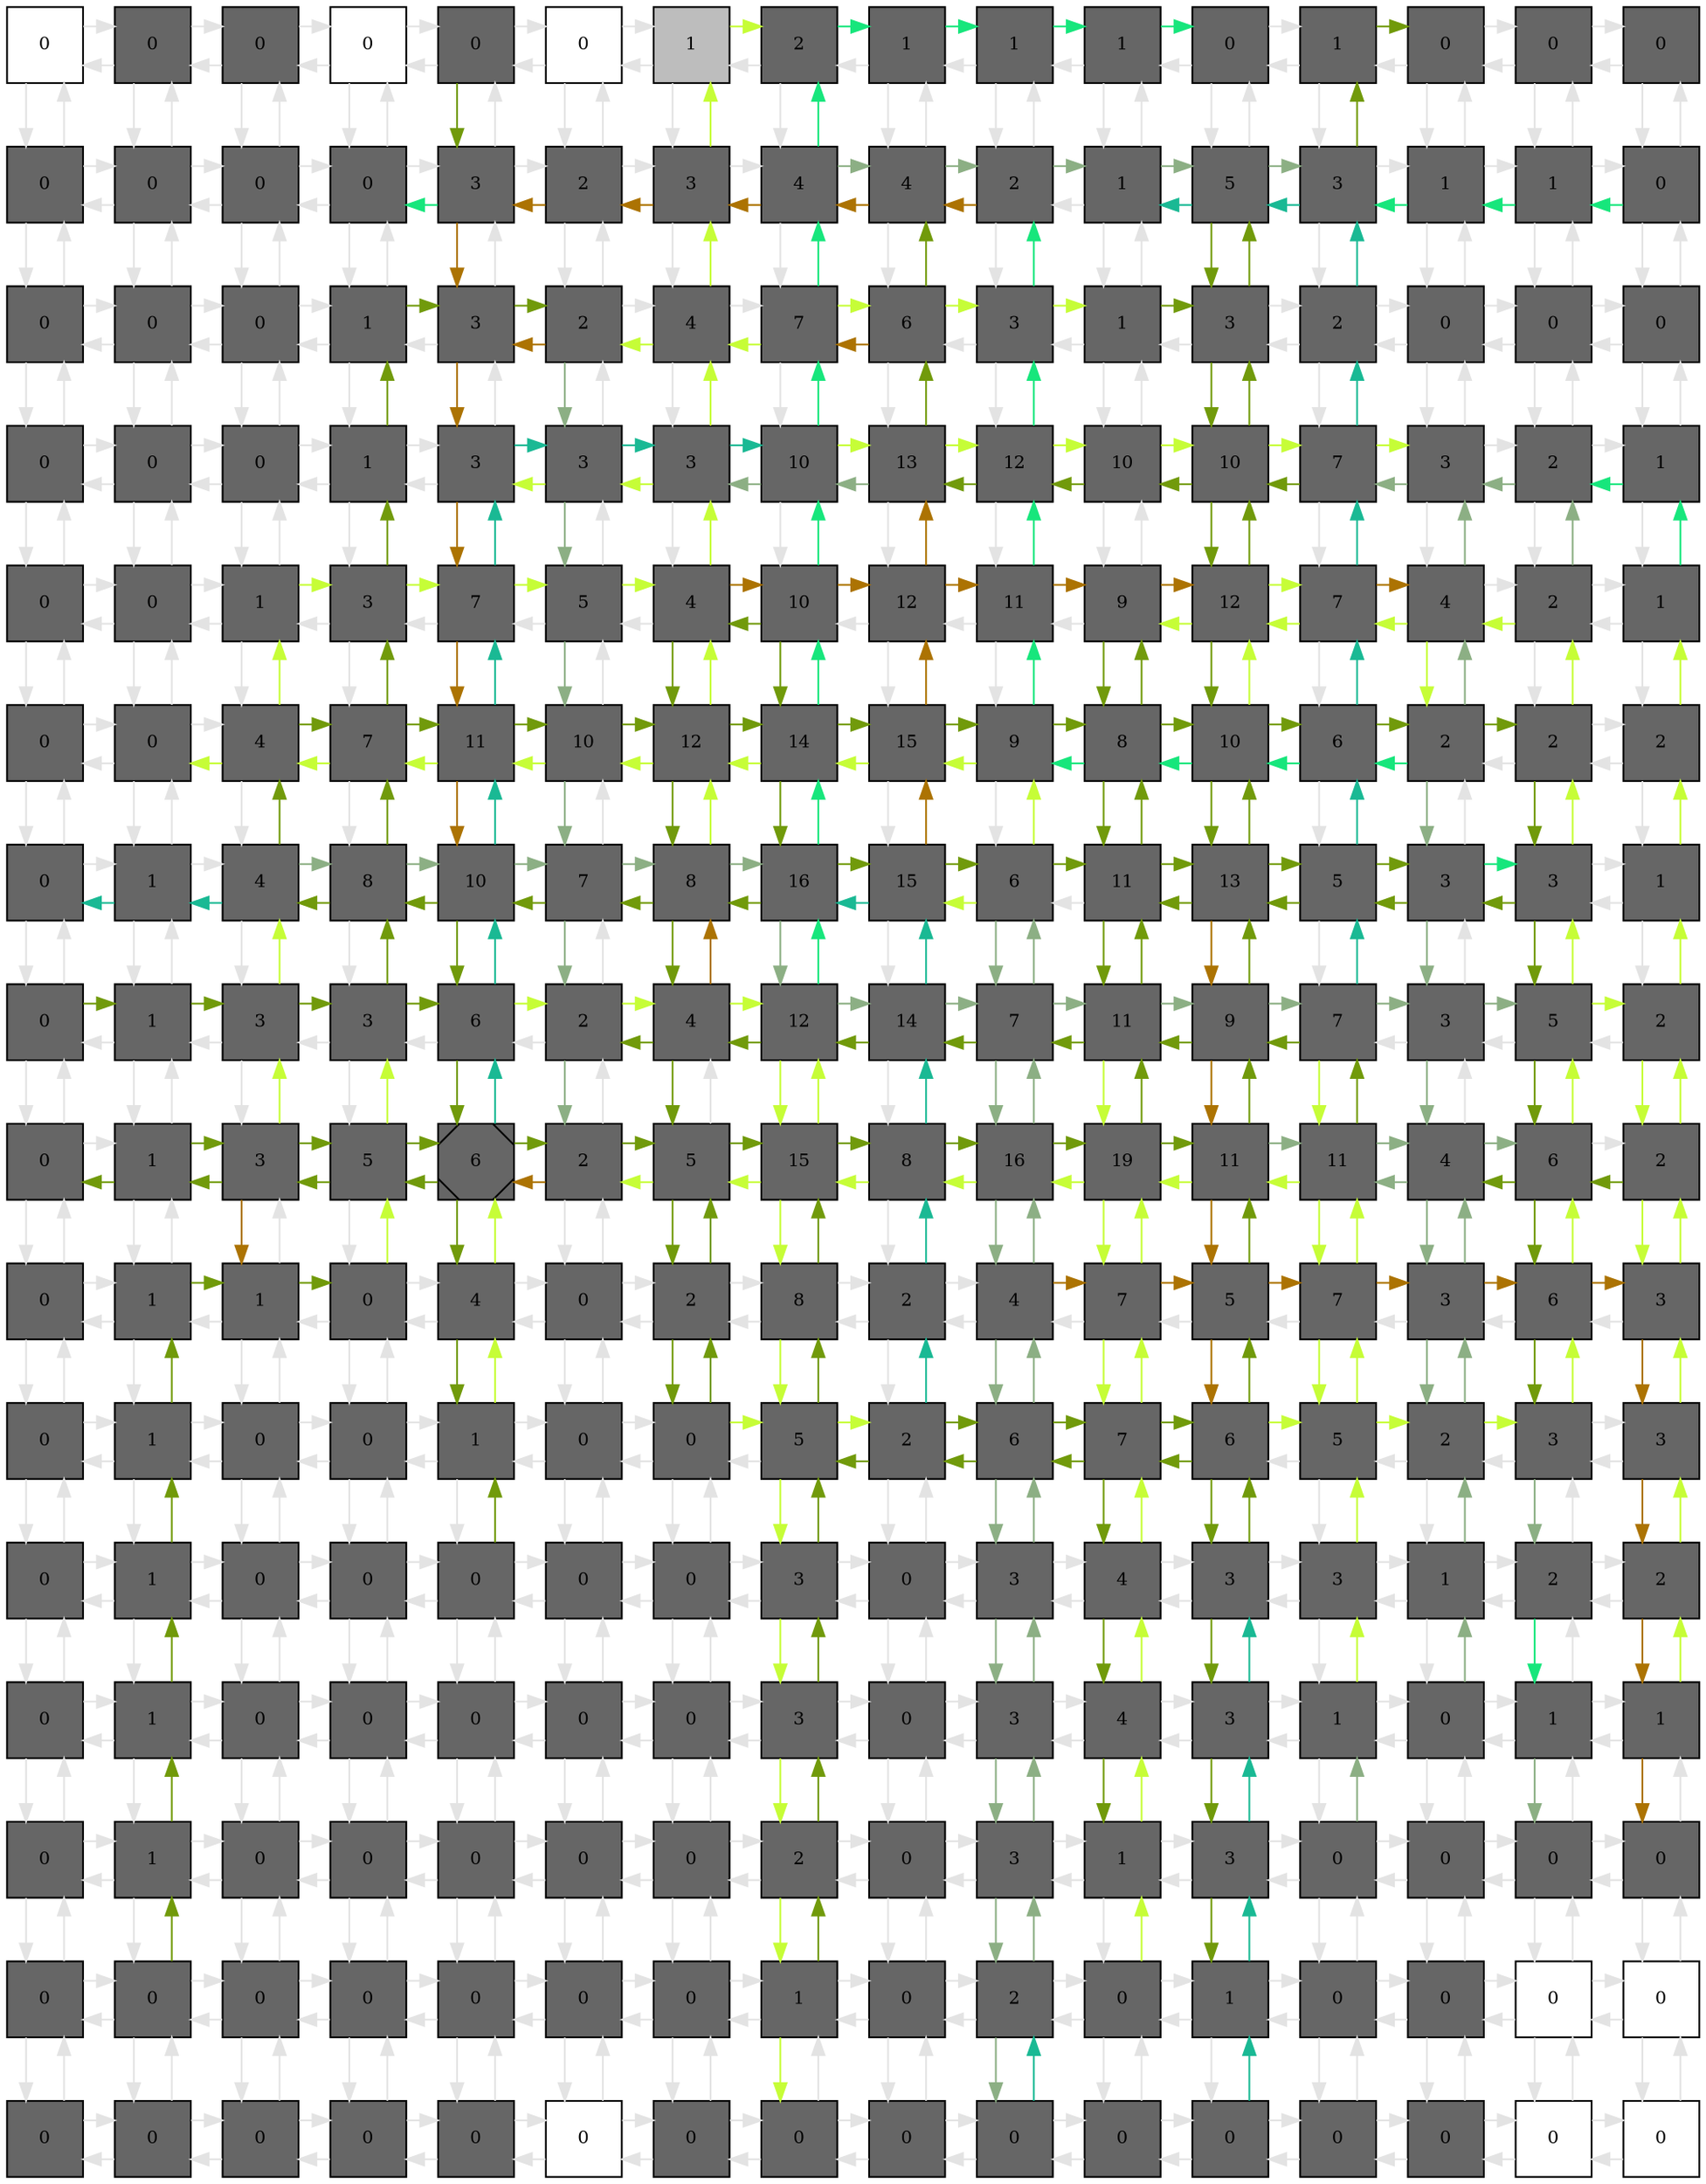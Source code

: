 digraph layout  {
rankdir=TB;
splines=ortho;
node [fixedsize=false, style=filled, width="0.6"];
edge [constraint=false];
0 [fillcolor="#FFFFFF", fontsize=10, label=0, shape=square, tooltip="name: None,\nin_degree: 2,\nout_degree: 2"];
1 [fillcolor="#666666", fontsize=10, label=0, shape=square, tooltip="name:  UBPY ,\nin_degree: 3,\nout_degree: 3"];
2 [fillcolor="#666666", fontsize=10, label=0, shape=square, tooltip="name:  EGFR_EGFR_EGF_SR ,\nin_degree: 3,\nout_degree: 3"];
3 [fillcolor="#FFFFFF", fontsize=10, label=0, shape=square, tooltip="name: None,\nin_degree: 3,\nout_degree: 3"];
4 [fillcolor="#666666", fontsize=10, label=0, shape=square, tooltip="name:  TGFa ,\nin_degree: 3,\nout_degree: 3"];
5 [fillcolor="#FFFFFF", fontsize=10, label=0, shape=square, tooltip="name: None,\nin_degree: 3,\nout_degree: 3"];
6 [fillcolor="#bdbdbd", fontsize=10, label=1, shape=square, tooltip="name: None,\nin_degree: 3,\nout_degree: 3"];
7 [fillcolor="#666666", fontsize=10, label=2, shape=square, tooltip="name:  ARNO ,\nin_degree: 3,\nout_degree: 3"];
8 [fillcolor="#666666", fontsize=10, label=1, shape=square, tooltip="name:  NIK ,\nin_degree: 3,\nout_degree: 3"];
9 [fillcolor="#666666", fontsize=10, label=1, shape=square, tooltip="name:  PTEN_I ,\nin_degree: 3,\nout_degree: 3"];
10 [fillcolor="#666666", fontsize=10, label=1, shape=square, tooltip="name:  TAO_12 ,\nin_degree: 3,\nout_degree: 3"];
11 [fillcolor="#666666", fontsize=10, label=0, shape=square, tooltip="name:  p38 ,\nin_degree: 3,\nout_degree: 3"];
12 [fillcolor="#666666", fontsize=10, label=1, shape=square, tooltip="name:  TAK1 ,\nin_degree: 3,\nout_degree: 3"];
13 [fillcolor="#666666", fontsize=10, label=0, shape=square, tooltip="name:  MKK6 ,\nin_degree: 3,\nout_degree: 3"];
14 [fillcolor="#666666", fontsize=10, label=0, shape=square, tooltip="name:  Tab_12 ,\nin_degree: 3,\nout_degree: 3"];
15 [fillcolor="#666666", fontsize=10, label=0, shape=square, tooltip="name:  IL1_TNF ,\nin_degree: 2,\nout_degree: 2"];
16 [fillcolor="#666666", fontsize=10, label=0, shape=square, tooltip="name:  ESCRT_II ,\nin_degree: 3,\nout_degree: 3"];
17 [fillcolor="#666666", fontsize=10, label=0, shape=square, tooltip="name:  ESCRT_I ,\nin_degree: 4,\nout_degree: 4"];
18 [fillcolor="#666666", fontsize=10, label=0, shape=square, tooltip="name:  AMSH ,\nin_degree: 4,\nout_degree: 4"];
19 [fillcolor="#666666", fontsize=10, label=0, shape=square, tooltip="name:  ESCRT_0 ,\nin_degree: 4,\nout_degree: 4"];
20 [fillcolor="#666666", fontsize=10, label=3, shape=square, tooltip="name:  Hip1R ,\nin_degree: 4,\nout_degree: 4"];
21 [fillcolor="#666666", fontsize=10, label=2, shape=square, tooltip="name:  Hsc70 ,\nin_degree: 4,\nout_degree: 4"];
22 [fillcolor="#666666", fontsize=10, label=3, shape=square, tooltip="name:  alpha_catenin ,\nin_degree: 4,\nout_degree: 4"];
23 [fillcolor="#666666", fontsize=10, label=4, shape=square, tooltip="name:  Arp_23 ,\nin_degree: 4,\nout_degree: 4"];
24 [fillcolor="#666666", fontsize=10, label=4, shape=square, tooltip="name:  EGFR_Y891 ,\nin_degree: 4,\nout_degree: 4"];
25 [fillcolor="#666666", fontsize=10, label=2, shape=square, tooltip="name:  Stress ,\nin_degree: 4,\nout_degree: 4"];
26 [fillcolor="#666666", fontsize=10, label=1, shape=square, tooltip="name:  MKPs ,\nin_degree: 4,\nout_degree: 4"];
27 [fillcolor="#666666", fontsize=10, label=5, shape=square, tooltip="name:  Tpl2 ,\nin_degree: 4,\nout_degree: 4"];
28 [fillcolor="#666666", fontsize=10, label=3, shape=square, tooltip="name:  MKK3 ,\nin_degree: 4,\nout_degree: 4"];
29 [fillcolor="#666666", fontsize=10, label=1, shape=square, tooltip="name:  Mekk4 ,\nin_degree: 4,\nout_degree: 4"];
30 [fillcolor="#666666", fontsize=10, label=1, shape=square, tooltip="name:  ASK1 ,\nin_degree: 4,\nout_degree: 4"];
31 [fillcolor="#666666", fontsize=10, label=0, shape=square, tooltip="name:  Trx ,\nin_degree: 3,\nout_degree: 3"];
32 [fillcolor="#666666", fontsize=10, label=0, shape=square, tooltip="name:  ESCRT_III ,\nin_degree: 3,\nout_degree: 3"];
33 [fillcolor="#666666", fontsize=10, label=0, shape=square, tooltip="name:  Alix ,\nin_degree: 4,\nout_degree: 4"];
34 [fillcolor="#666666", fontsize=10, label=0, shape=square, tooltip="name:  CIN85 ,\nin_degree: 4,\nout_degree: 4"];
35 [fillcolor="#666666", fontsize=10, label=1, shape=square, tooltip="name:  Endophilin ,\nin_degree: 4,\nout_degree: 4"];
36 [fillcolor="#666666", fontsize=10, label=3, shape=square, tooltip="name:  Clathrin ,\nin_degree: 4,\nout_degree: 4"];
37 [fillcolor="#666666", fontsize=10, label=2, shape=square, tooltip="name:  Dynamin ,\nin_degree: 4,\nout_degree: 4"];
38 [fillcolor="#666666", fontsize=10, label=4, shape=square, tooltip="name:  CALM ,\nin_degree: 4,\nout_degree: 4"];
39 [fillcolor="#666666", fontsize=10, label=7, shape=square, tooltip="name:  Vinc ,\nin_degree: 4,\nout_degree: 4"];
40 [fillcolor="#666666", fontsize=10, label=6, shape=square, tooltip="name:  PA ,\nin_degree: 4,\nout_degree: 4"];
41 [fillcolor="#666666", fontsize=10, label=3, shape=square, tooltip="name:  ARF ,\nin_degree: 4,\nout_degree: 4"];
42 [fillcolor="#666666", fontsize=10, label=1, shape=square, tooltip="name:  SAPK ,\nin_degree: 4,\nout_degree: 4"];
43 [fillcolor="#666666", fontsize=10, label=3, shape=square, tooltip="name:  Sek1 ,\nin_degree: 4,\nout_degree: 4"];
44 [fillcolor="#666666", fontsize=10, label=2, shape=square, tooltip="name:  MLK2 ,\nin_degree: 4,\nout_degree: 4"];
45 [fillcolor="#666666", fontsize=10, label=0, shape=square, tooltip="name:  MLK3 ,\nin_degree: 4,\nout_degree: 4"];
46 [fillcolor="#666666", fontsize=10, label=0, shape=square, tooltip="name:  Trafs ,\nin_degree: 4,\nout_degree: 4"];
47 [fillcolor="#666666", fontsize=10, label=0, shape=square, tooltip="name:  IL1_TNFR ,\nin_degree: 3,\nout_degree: 3"];
48 [fillcolor="#666666", fontsize=10, label=0, shape=square, tooltip="name:  VPS4 ,\nin_degree: 3,\nout_degree: 3"];
49 [fillcolor="#666666", fontsize=10, label=0, shape=square, tooltip="name:  EGFR_EGFR_EGF_Lysosome ,\nin_degree: 4,\nout_degree: 4"];
50 [fillcolor="#666666", fontsize=10, label=0, shape=square, tooltip="name:  Eps15 ,\nin_degree: 4,\nout_degree: 4"];
51 [fillcolor="#666666", fontsize=10, label=1, shape=square, tooltip="name:  Epsin ,\nin_degree: 4,\nout_degree: 4"];
52 [fillcolor="#666666", fontsize=10, label=3, shape=square, tooltip="name:  AP2 ,\nin_degree: 4,\nout_degree: 4"];
53 [fillcolor="#666666", fontsize=10, label=3, shape=square, tooltip="name:  GAK ,\nin_degree: 4,\nout_degree: 4"];
54 [fillcolor="#666666", fontsize=10, label=3, shape=square, tooltip="name:  Fer ,\nin_degree: 4,\nout_degree: 4"];
55 [fillcolor="#666666", fontsize=10, label=10, shape=square, tooltip="name:  Actin ,\nin_degree: 4,\nout_degree: 4"];
56 [fillcolor="#666666", fontsize=10, label=13, shape=square, tooltip="name:  Cortactin ,\nin_degree: 4,\nout_degree: 4"];
57 [fillcolor="#666666", fontsize=10, label=12, shape=square, tooltip="name:  PLD ,\nin_degree: 4,\nout_degree: 4"];
58 [fillcolor="#666666", fontsize=10, label=10, shape=square, tooltip="name:  Graf ,\nin_degree: 4,\nout_degree: 4"];
59 [fillcolor="#666666", fontsize=10, label=10, shape=square, tooltip="name:  Mekk1 ,\nin_degree: 4,\nout_degree: 4"];
60 [fillcolor="#666666", fontsize=10, label=7, shape=square, tooltip="name:  MLK1 ,\nin_degree: 4,\nout_degree: 4"];
61 [fillcolor="#666666", fontsize=10, label=3, shape=square, tooltip="name:  MKK7 ,\nin_degree: 4,\nout_degree: 4"];
62 [fillcolor="#666666", fontsize=10, label=2, shape=square, tooltip="name:  GCK ,\nin_degree: 4,\nout_degree: 4"];
63 [fillcolor="#666666", fontsize=10, label=1, shape=square, tooltip="name:  ExtE_cadherin ,\nin_degree: 3,\nout_degree: 3"];
64 [fillcolor="#666666", fontsize=10, label=0, shape=square, tooltip="name:  Rabex_5 ,\nin_degree: 3,\nout_degree: 3"];
65 [fillcolor="#666666", fontsize=10, label=0, shape=square, tooltip="name:  Rab7 ,\nin_degree: 4,\nout_degree: 4"];
66 [fillcolor="#666666", fontsize=10, label=1, shape=square, tooltip="name:  EGFR_Ub ,\nin_degree: 4,\nout_degree: 4"];
67 [fillcolor="#666666", fontsize=10, label=3, shape=square, tooltip="name:  EGFR_EGFR_EGF_MVB ,\nin_degree: 4,\nout_degree: 4"];
68 [fillcolor="#666666", fontsize=10, label=7, shape=square, tooltip="name:  EGFR_EGFR_TGFa_CCP ,\nin_degree: 4,\nout_degree: 4"];
69 [fillcolor="#666666", fontsize=10, label=5, shape=square, tooltip="name:  EGFR_EGFR_TGFa_CCV ,\nin_degree: 4,\nout_degree: 4"];
70 [fillcolor="#666666", fontsize=10, label=4, shape=square, tooltip="name:  p120_catenin ,\nin_degree: 4,\nout_degree: 4"];
71 [fillcolor="#666666", fontsize=10, label=10, shape=square, tooltip="name:  PIP2_45 ,\nin_degree: 4,\nout_degree: 4"];
72 [fillcolor="#666666", fontsize=10, label=12, shape=square, tooltip="name:  Talin ,\nin_degree: 4,\nout_degree: 4"];
73 [fillcolor="#666666", fontsize=10, label=11, shape=square, tooltip="name:  PI5K ,\nin_degree: 4,\nout_degree: 4"];
74 [fillcolor="#666666", fontsize=10, label=9, shape=square, tooltip="name:  Rho ,\nin_degree: 4,\nout_degree: 4"];
75 [fillcolor="#666666", fontsize=10, label=12, shape=square, tooltip="name:  RhoGDI ,\nin_degree: 4,\nout_degree: 4"];
76 [fillcolor="#666666", fontsize=10, label=7, shape=square, tooltip="name:  Rac ,\nin_degree: 4,\nout_degree: 4"];
77 [fillcolor="#666666", fontsize=10, label=4, shape=square, tooltip="name:  Mekk3 ,\nin_degree: 4,\nout_degree: 4"];
78 [fillcolor="#666666", fontsize=10, label=2, shape=square, tooltip="name:  RhoK ,\nin_degree: 4,\nout_degree: 4"];
79 [fillcolor="#666666", fontsize=10, label=1, shape=square, tooltip="name:  RalBP1 ,\nin_degree: 3,\nout_degree: 3"];
80 [fillcolor="#666666", fontsize=10, label=0, shape=square, tooltip="name:  Rabaptin_5 ,\nin_degree: 3,\nout_degree: 3"];
81 [fillcolor="#666666", fontsize=10, label=0, shape=square, tooltip="name:  Rab5 ,\nin_degree: 4,\nout_degree: 4"];
82 [fillcolor="#666666", fontsize=10, label=4, shape=square, tooltip="name:  EEA1 ,\nin_degree: 4,\nout_degree: 4"];
83 [fillcolor="#666666", fontsize=10, label=7, shape=square, tooltip="name:  EGFR_EGFR_EGF_CCP ,\nin_degree: 4,\nout_degree: 4"];
84 [fillcolor="#666666", fontsize=10, label=11, shape=square, tooltip="name:  B_catenin ,\nin_degree: 4,\nout_degree: 4"];
85 [fillcolor="#666666", fontsize=10, label=10, shape=square, tooltip="name:  EGFR_EGFR_EGF_End ,\nin_degree: 4,\nout_degree: 4"];
86 [fillcolor="#666666", fontsize=10, label=12, shape=square, tooltip="name:  EGFR_EGFR_EGF_CCV ,\nin_degree: 4,\nout_degree: 4"];
87 [fillcolor="#666666", fontsize=10, label=14, shape=square, tooltip="name:  Mekk2 ,\nin_degree: 4,\nout_degree: 4"];
88 [fillcolor="#666666", fontsize=10, label=15, shape=square, tooltip="name:  Cbl_FA ,\nin_degree: 4,\nout_degree: 4"];
89 [fillcolor="#666666", fontsize=10, label=9, shape=square, tooltip="name:  PTEN ,\nin_degree: 4,\nout_degree: 4"];
90 [fillcolor="#666666", fontsize=10, label=8, shape=square, tooltip="name:  PIP_4 ,\nin_degree: 4,\nout_degree: 4"];
91 [fillcolor="#666666", fontsize=10, label=10, shape=square, tooltip="name:  Pix_Cool ,\nin_degree: 4,\nout_degree: 4"];
92 [fillcolor="#666666", fontsize=10, label=6, shape=square, tooltip="name:  Cdc42 ,\nin_degree: 4,\nout_degree: 4"];
93 [fillcolor="#666666", fontsize=10, label=2, shape=square, tooltip="name:  E_cadherin ,\nin_degree: 4,\nout_degree: 4"];
94 [fillcolor="#666666", fontsize=10, label=2, shape=square, tooltip="name:  IQGAP1 ,\nin_degree: 4,\nout_degree: 4"];
95 [fillcolor="#666666", fontsize=10, label=2, shape=square, tooltip="name:  B_Parvin ,\nin_degree: 3,\nout_degree: 3"];
96 [fillcolor="#666666", fontsize=10, label=0, shape=square, tooltip="name:  RIN ,\nin_degree: 3,\nout_degree: 3"];
97 [fillcolor="#666666", fontsize=10, label=1, shape=square, tooltip="name:  Rabenosyn_5 ,\nin_degree: 4,\nout_degree: 4"];
98 [fillcolor="#666666", fontsize=10, label=4, shape=square, tooltip="name:  Cbl_RTK ,\nin_degree: 4,\nout_degree: 4"];
99 [fillcolor="#666666", fontsize=10, label=8, shape=square, tooltip="name:  Spry2 ,\nin_degree: 4,\nout_degree: 4"];
100 [fillcolor="#666666", fontsize=10, label=10, shape=square, tooltip="name:  PTP1b ,\nin_degree: 4,\nout_degree: 4"];
101 [fillcolor="#666666", fontsize=10, label=7, shape=square, tooltip="name:  EGFR_EGFR_TGFa_End ,\nin_degree: 4,\nout_degree: 4"];
102 [fillcolor="#666666", fontsize=10, label=8, shape=square, tooltip="name:  Nck ,\nin_degree: 4,\nout_degree: 4"];
103 [fillcolor="#666666", fontsize=10, label=16, shape=square, tooltip="name:  Sos ,\nin_degree: 4,\nout_degree: 4"];
104 [fillcolor="#666666", fontsize=10, label=15, shape=square, tooltip="name:  p120RasGAP ,\nin_degree: 4,\nout_degree: 4"];
105 [fillcolor="#666666", fontsize=10, label=6, shape=square, tooltip="name:  PIP3_345 ,\nin_degree: 4,\nout_degree: 4"];
106 [fillcolor="#666666", fontsize=10, label=11, shape=square, tooltip="name:  PIP2_34 ,\nin_degree: 4,\nout_degree: 4"];
107 [fillcolor="#666666", fontsize=10, label=13, shape=square, tooltip="name:  Mek ,\nin_degree: 4,\nout_degree: 4"];
108 [fillcolor="#666666", fontsize=10, label=5, shape=square, tooltip="name:  PAK ,\nin_degree: 4,\nout_degree: 4"];
109 [fillcolor="#666666", fontsize=10, label=3, shape=square, tooltip="name:  Hakai ,\nin_degree: 4,\nout_degree: 4"];
110 [fillcolor="#666666", fontsize=10, label=3, shape=square, tooltip="name:  ILK ,\nin_degree: 4,\nout_degree: 4"];
111 [fillcolor="#666666", fontsize=10, label=1, shape=square, tooltip="name:  Myosin ,\nin_degree: 3,\nout_degree: 3"];
112 [fillcolor="#666666", fontsize=10, label=0, shape=square, tooltip="name:  EGF ,\nin_degree: 3,\nout_degree: 3"];
113 [fillcolor="#666666", fontsize=10, label=1, shape=square, tooltip="name:  EGFR_Y1045 ,\nin_degree: 4,\nout_degree: 4"];
114 [fillcolor="#666666", fontsize=10, label=3, shape=square, tooltip="name:  EGFR_Y1173 ,\nin_degree: 4,\nout_degree: 4"];
115 [fillcolor="#666666", fontsize=10, label=3, shape=square, tooltip="name:  EGFR_EGFR_EGF_PM ,\nin_degree: 4,\nout_degree: 4"];
116 [fillcolor="#666666", fontsize=10, label=6, shape=square, tooltip="name:  EGFR_EGFR_TGFa_PM ,\nin_degree: 4,\nout_degree: 4"];
117 [fillcolor="#666666", fontsize=10, label=2, shape=square, tooltip="name:  PLC_g ,\nin_degree: 4,\nout_degree: 4"];
118 [fillcolor="#666666", fontsize=10, label=4, shape=square, tooltip="name:  Gab1 ,\nin_degree: 4,\nout_degree: 4"];
119 [fillcolor="#666666", fontsize=10, label=12, shape=square, tooltip="name:  PP2A ,\nin_degree: 4,\nout_degree: 4"];
120 [fillcolor="#666666", fontsize=10, label=14, shape=square, tooltip="name:  WASP ,\nin_degree: 4,\nout_degree: 4"];
121 [fillcolor="#666666", fontsize=10, label=7, shape=square, tooltip="name:  p190RhoGAP ,\nin_degree: 4,\nout_degree: 4"];
122 [fillcolor="#666666", fontsize=10, label=11, shape=square, tooltip="name:  PI4K ,\nin_degree: 4,\nout_degree: 4"];
123 [fillcolor="#666666", fontsize=10, label=9, shape=square, tooltip="name:  Erk ,\nin_degree: 4,\nout_degree: 4"];
124 [fillcolor="#666666", fontsize=10, label=7, shape=square, tooltip="name:  AA ,\nin_degree: 4,\nout_degree: 4"];
125 [fillcolor="#666666", fontsize=10, label=3, shape=square, tooltip="name:  PLA2 ,\nin_degree: 4,\nout_degree: 4"];
126 [fillcolor="#666666", fontsize=10, label=5, shape=square, tooltip="name:  MLCP ,\nin_degree: 4,\nout_degree: 4"];
127 [fillcolor="#666666", fontsize=10, label=2, shape=square, tooltip="name:  MLCK ,\nin_degree: 3,\nout_degree: 3"];
128 [fillcolor="#666666", fontsize=10, label=0, shape=square, tooltip="name:  ErbB4_Y1242 ,\nin_degree: 3,\nout_degree: 3"];
129 [fillcolor="#666666", fontsize=10, label=1, shape=square, tooltip="name:  EGFR_Y1148 ,\nin_degree: 4,\nout_degree: 4"];
130 [fillcolor="#666666", fontsize=10, label=3, shape=square, tooltip="name:  EGFR_ErbB4 ,\nin_degree: 4,\nout_degree: 4"];
131 [fillcolor="#666666", fontsize=10, label=5, shape=square, tooltip="name:  EGFR_Y1068 ,\nin_degree: 4,\nout_degree: 4"];
132 [fillcolor="#666666", fontsize=10, label=6, shape=Msquare, tooltip="name:  Shc ,\nin_degree: 4,\nout_degree: 4"];
133 [fillcolor="#666666", fontsize=10, label=2, shape=square, tooltip="name:  DGK ,\nin_degree: 4,\nout_degree: 4"];
134 [fillcolor="#666666", fontsize=10, label=5, shape=square, tooltip="name:  EGFR_EGFR ,\nin_degree: 4,\nout_degree: 4"];
135 [fillcolor="#666666", fontsize=10, label=15, shape=square, tooltip="name:  Grb2 ,\nin_degree: 4,\nout_degree: 4"];
136 [fillcolor="#666666", fontsize=10, label=8, shape=square, tooltip="name:  Src ,\nin_degree: 4,\nout_degree: 4"];
137 [fillcolor="#666666", fontsize=10, label=16, shape=square, tooltip="name:  Fak ,\nin_degree: 4,\nout_degree: 4"];
138 [fillcolor="#666666", fontsize=10, label=19, shape=square, tooltip="name:  Tiam ,\nin_degree: 4,\nout_degree: 4"];
139 [fillcolor="#666666", fontsize=10, label=11, shape=square, tooltip="name:  PKC ,\nin_degree: 4,\nout_degree: 4"];
140 [fillcolor="#666666", fontsize=10, label=11, shape=square, tooltip="name:  Akt ,\nin_degree: 4,\nout_degree: 4"];
141 [fillcolor="#666666", fontsize=10, label=4, shape=square, tooltip="name:  Ca ,\nin_degree: 4,\nout_degree: 4"];
142 [fillcolor="#666666", fontsize=10, label=6, shape=square, tooltip="name:  PKC_primed ,\nin_degree: 4,\nout_degree: 4"];
143 [fillcolor="#666666", fontsize=10, label=2, shape=square, tooltip="name:  PTPa ,\nin_degree: 3,\nout_degree: 3"];
144 [fillcolor="#666666", fontsize=10, label=0, shape=square, tooltip="name:  ErbB4_Y1188 ,\nin_degree: 3,\nout_degree: 3"];
145 [fillcolor="#666666", fontsize=10, label=1, shape=square, tooltip="name:  ErbB2_Y1221_22 ,\nin_degree: 4,\nout_degree: 4"];
146 [fillcolor="#666666", fontsize=10, label=1, shape=square, tooltip="name:  EGFR_T654 ,\nin_degree: 4,\nout_degree: 4"];
147 [fillcolor="#666666", fontsize=10, label=0, shape=square, tooltip="name:  EGFR_ErbB2 ,\nin_degree: 4,\nout_degree: 4"];
148 [fillcolor="#666666", fontsize=10, label=4, shape=square, tooltip="name:  EGFR_Free ,\nin_degree: 4,\nout_degree: 4"];
149 [fillcolor="#666666", fontsize=10, label=0, shape=square, tooltip="name:  EGFR_Y992 ,\nin_degree: 4,\nout_degree: 4"];
150 [fillcolor="#666666", fontsize=10, label=2, shape=square, tooltip="name:  EGFR_Y1086 ,\nin_degree: 4,\nout_degree: 4"];
151 [fillcolor="#666666", fontsize=10, label=8, shape=square, tooltip="name:  EGFR_Y845 ,\nin_degree: 4,\nout_degree: 4"];
152 [fillcolor="#666666", fontsize=10, label=2, shape=square, tooltip="name:  Crk ,\nin_degree: 4,\nout_degree: 4"];
153 [fillcolor="#666666", fontsize=10, label=4, shape=square, tooltip="name:  Cas ,\nin_degree: 4,\nout_degree: 4"];
154 [fillcolor="#666666", fontsize=10, label=7, shape=square, tooltip="name:  Integrins ,\nin_degree: 4,\nout_degree: 4"];
155 [fillcolor="#666666", fontsize=10, label=5, shape=square, tooltip="name:  PTPPEST ,\nin_degree: 4,\nout_degree: 4"];
156 [fillcolor="#666666", fontsize=10, label=7, shape=square, tooltip="name:  Rap1 ,\nin_degree: 4,\nout_degree: 4"];
157 [fillcolor="#666666", fontsize=10, label=3, shape=square, tooltip="name:  ECM ,\nin_degree: 4,\nout_degree: 4"];
158 [fillcolor="#666666", fontsize=10, label=6, shape=square, tooltip="name:  CaMK ,\nin_degree: 4,\nout_degree: 4"];
159 [fillcolor="#666666", fontsize=10, label=3, shape=square, tooltip="name:  CaMKK ,\nin_degree: 3,\nout_degree: 3"];
160 [fillcolor="#666666", fontsize=10, label=0, shape=square, tooltip="name:  ErbB4_ErbB4 ,\nin_degree: 3,\nout_degree: 3"];
161 [fillcolor="#666666", fontsize=10, label=1, shape=square, tooltip="name:  ErbB4_Y1056 ,\nin_degree: 4,\nout_degree: 4"];
162 [fillcolor="#666666", fontsize=10, label=0, shape=square, tooltip="name:  NRG ,\nin_degree: 4,\nout_degree: 4"];
163 [fillcolor="#666666", fontsize=10, label=0, shape=square, tooltip="name:  ErbB2_Y1139 ,\nin_degree: 4,\nout_degree: 4"];
164 [fillcolor="#666666", fontsize=10, label=1, shape=square, tooltip="name:  EGFR_ErbB3 ,\nin_degree: 4,\nout_degree: 4"];
165 [fillcolor="#666666", fontsize=10, label=0, shape=square, tooltip="name:  ErbB3_Y1270 ,\nin_degree: 4,\nout_degree: 4"];
166 [fillcolor="#666666", fontsize=10, label=0, shape=square, tooltip="name:  DAG ,\nin_degree: 4,\nout_degree: 4"];
167 [fillcolor="#666666", fontsize=10, label=5, shape=square, tooltip="name:  PI3K ,\nin_degree: 4,\nout_degree: 4"];
168 [fillcolor="#666666", fontsize=10, label=2, shape=square, tooltip="name:  Ras ,\nin_degree: 4,\nout_degree: 4"];
169 [fillcolor="#666666", fontsize=10, label=6, shape=square, tooltip="name:  DOCK180 ,\nin_degree: 4,\nout_degree: 4"];
170 [fillcolor="#666666", fontsize=10, label=7, shape=square, tooltip="name:  IP3 ,\nin_degree: 4,\nout_degree: 4"];
171 [fillcolor="#666666", fontsize=10, label=6, shape=square, tooltip="name:  Raf ,\nin_degree: 4,\nout_degree: 4"];
172 [fillcolor="#666666", fontsize=10, label=5, shape=square, tooltip="name:  PKA ,\nin_degree: 4,\nout_degree: 4"];
173 [fillcolor="#666666", fontsize=10, label=2, shape=square, tooltip="name:  IP3R1 ,\nin_degree: 4,\nout_degree: 4"];
174 [fillcolor="#666666", fontsize=10, label=3, shape=square, tooltip="name:  RasGRF_GRP ,\nin_degree: 4,\nout_degree: 4"];
175 [fillcolor="#666666", fontsize=10, label=3, shape=square, tooltip="name:  CaM ,\nin_degree: 3,\nout_degree: 3"];
176 [fillcolor="#666666", fontsize=10, label=0, shape=square, tooltip="name:  ErbB4_Free ,\nin_degree: 3,\nout_degree: 3"];
177 [fillcolor="#666666", fontsize=10, label=1, shape=square, tooltip="name:  ErbB2_ErbB4 ,\nin_degree: 4,\nout_degree: 4"];
178 [fillcolor="#666666", fontsize=10, label=0, shape=square, tooltip="name:  ErbB2_Free ,\nin_degree: 4,\nout_degree: 4"];
179 [fillcolor="#666666", fontsize=10, label=0, shape=square, tooltip="name:  ErbB3_Free ,\nin_degree: 4,\nout_degree: 4"];
180 [fillcolor="#666666", fontsize=10, label=0, shape=square, tooltip="name:  ErbB3_ErbB4 ,\nin_degree: 4,\nout_degree: 4"];
181 [fillcolor="#666666", fontsize=10, label=0, shape=square, tooltip="name:  ErbB3_Y1257 ,\nin_degree: 4,\nout_degree: 4"];
182 [fillcolor="#666666", fontsize=10, label=0, shape=square, tooltip="name:  SHP2 ,\nin_degree: 4,\nout_degree: 4"];
183 [fillcolor="#666666", fontsize=10, label=3, shape=square, tooltip="name:  EGFR_Y920 ,\nin_degree: 4,\nout_degree: 4"];
184 [fillcolor="#666666", fontsize=10, label=0, shape=square, tooltip="name:  Cbp ,\nin_degree: 4,\nout_degree: 4"];
185 [fillcolor="#666666", fontsize=10, label=3, shape=square, tooltip="name:  Csk ,\nin_degree: 4,\nout_degree: 4"];
186 [fillcolor="#666666", fontsize=10, label=4, shape=square, tooltip="name:  PLC_B ,\nin_degree: 4,\nout_degree: 4"];
187 [fillcolor="#666666", fontsize=10, label=3, shape=square, tooltip="name:  Gbg_i ,\nin_degree: 4,\nout_degree: 4"];
188 [fillcolor="#666666", fontsize=10, label=3, shape=square, tooltip="name:  cAMP ,\nin_degree: 4,\nout_degree: 4"];
189 [fillcolor="#666666", fontsize=10, label=1, shape=square, tooltip="name:  AC ,\nin_degree: 4,\nout_degree: 4"];
190 [fillcolor="#666666", fontsize=10, label=2, shape=square, tooltip="name:  PDK1 ,\nin_degree: 4,\nout_degree: 4"];
191 [fillcolor="#666666", fontsize=10, label=2, shape=square, tooltip="name:  p90RSK ,\nin_degree: 3,\nout_degree: 3"];
192 [fillcolor="#666666", fontsize=10, label=0, shape=square, tooltip="name:  Hsp90 ,\nin_degree: 3,\nout_degree: 3"];
193 [fillcolor="#666666", fontsize=10, label=1, shape=square, tooltip="name:  ErbB2_Y1023 ,\nin_degree: 4,\nout_degree: 4"];
194 [fillcolor="#666666", fontsize=10, label=0, shape=square, tooltip="name:  ErbB2_Y1248 ,\nin_degree: 4,\nout_degree: 4"];
195 [fillcolor="#666666", fontsize=10, label=0, shape=square, tooltip="name:  ErbB2_ErbB3 ,\nin_degree: 4,\nout_degree: 4"];
196 [fillcolor="#666666", fontsize=10, label=0, shape=square, tooltip="name:  ErbB3_Y1309 ,\nin_degree: 4,\nout_degree: 4"];
197 [fillcolor="#666666", fontsize=10, label=0, shape=square, tooltip="name:  ErbB3_Y1241 ,\nin_degree: 4,\nout_degree: 4"];
198 [fillcolor="#666666", fontsize=10, label=0, shape=square, tooltip="name:  ErbB3_Y1203_05 ,\nin_degree: 4,\nout_degree: 4"];
199 [fillcolor="#666666", fontsize=10, label=3, shape=square, tooltip="name:  Raf_DeP ,\nin_degree: 4,\nout_degree: 4"];
200 [fillcolor="#666666", fontsize=10, label=0, shape=square, tooltip="name:  Raf_Loc ,\nin_degree: 4,\nout_degree: 4"];
201 [fillcolor="#666666", fontsize=10, label=3, shape=square, tooltip="name:  Gbg_q ,\nin_degree: 4,\nout_degree: 4"];
202 [fillcolor="#666666", fontsize=10, label=4, shape=square, tooltip="name:  Gaq ,\nin_degree: 4,\nout_degree: 4"];
203 [fillcolor="#666666", fontsize=10, label=3, shape=square, tooltip="name:  PDE4 ,\nin_degree: 4,\nout_degree: 4"];
204 [fillcolor="#666666", fontsize=10, label=1, shape=square, tooltip="name:  Gai ,\nin_degree: 4,\nout_degree: 4"];
205 [fillcolor="#666666", fontsize=10, label=0, shape=square, tooltip="name:  Gas ,\nin_degree: 4,\nout_degree: 4"];
206 [fillcolor="#666666", fontsize=10, label=1, shape=square, tooltip="name:  RGS ,\nin_degree: 4,\nout_degree: 4"];
207 [fillcolor="#666666", fontsize=10, label=1, shape=square, tooltip="name:  Ral ,\nin_degree: 3,\nout_degree: 3"];
208 [fillcolor="#666666", fontsize=10, label=0, shape=square, tooltip="name:  ErbB2_Ub ,\nin_degree: 3,\nout_degree: 3"];
209 [fillcolor="#666666", fontsize=10, label=1, shape=square, tooltip="name:  ErbB2_Lysosome ,\nin_degree: 4,\nout_degree: 4"];
210 [fillcolor="#666666", fontsize=10, label=0, shape=square, tooltip="name:  Cbl_ErbB2 ,\nin_degree: 4,\nout_degree: 4"];
211 [fillcolor="#666666", fontsize=10, label=0, shape=square, tooltip="name:  ErbB2_Y1196 ,\nin_degree: 4,\nout_degree: 4"];
212 [fillcolor="#666666", fontsize=10, label=0, shape=square, tooltip="name:  ErbB3_Y1243 ,\nin_degree: 4,\nout_degree: 4"];
213 [fillcolor="#666666", fontsize=10, label=0, shape=square, tooltip="name:  ErbB3_Y1178 ,\nin_degree: 4,\nout_degree: 4"];
214 [fillcolor="#666666", fontsize=10, label=0, shape=square, tooltip="name:  ErbB3_Y1035 ,\nin_degree: 4,\nout_degree: 4"];
215 [fillcolor="#666666", fontsize=10, label=2, shape=square, tooltip="name:  Raf_Rest ,\nin_degree: 4,\nout_degree: 4"];
216 [fillcolor="#666666", fontsize=10, label=0, shape=square, tooltip="name:  Gbg_1213 ,\nin_degree: 4,\nout_degree: 4"];
217 [fillcolor="#666666", fontsize=10, label=3, shape=square, tooltip="name:  Palpha_qR ,\nin_degree: 4,\nout_degree: 4"];
218 [fillcolor="#666666", fontsize=10, label=1, shape=square, tooltip="name:  GRK ,\nin_degree: 4,\nout_degree: 4"];
219 [fillcolor="#666666", fontsize=10, label=3, shape=square, tooltip="name:  RKIP ,\nin_degree: 4,\nout_degree: 4"];
220 [fillcolor="#666666", fontsize=10, label=0, shape=square, tooltip="name:  alpha_sR ,\nin_degree: 4,\nout_degree: 4"];
221 [fillcolor="#666666", fontsize=10, label=0, shape=square, tooltip="name:  Gbg_s ,\nin_degree: 4,\nout_degree: 4"];
222 [fillcolor="#666666", fontsize=10, label=0, shape=square, tooltip="name:  EGFR_T669 ,\nin_degree: 4,\nout_degree: 4"];
223 [fillcolor="#666666", fontsize=10, label=0, shape=square, tooltip="name:  AND_34 ,\nin_degree: 3,\nout_degree: 3"];
224 [fillcolor="#666666", fontsize=10, label=0, shape=square, tooltip="name:  CHIP ,\nin_degree: 3,\nout_degree: 3"];
225 [fillcolor="#666666", fontsize=10, label=0, shape=square, tooltip="name:  ErbB2Deg_Contr ,\nin_degree: 4,\nout_degree: 4"];
226 [fillcolor="#666666", fontsize=10, label=0, shape=square, tooltip="name:  Trastuzumab ,\nin_degree: 4,\nout_degree: 4"];
227 [fillcolor="#666666", fontsize=10, label=0, shape=square, tooltip="name:  Pertuzumab ,\nin_degree: 4,\nout_degree: 4"];
228 [fillcolor="#666666", fontsize=10, label=0, shape=square, tooltip="name:  ErbB3_Y1180 ,\nin_degree: 4,\nout_degree: 4"];
229 [fillcolor="#666666", fontsize=10, label=0, shape=square, tooltip="name:  PI3K_I ,\nin_degree: 4,\nout_degree: 4"];
230 [fillcolor="#666666", fontsize=10, label=0, shape=square, tooltip="name:  alpha_qL ,\nin_degree: 4,\nout_degree: 4"];
231 [fillcolor="#666666", fontsize=10, label=1, shape=square, tooltip="name:  alpha_1213R ,\nin_degree: 4,\nout_degree: 4"];
232 [fillcolor="#666666", fontsize=10, label=0, shape=square, tooltip="name:  Palpha_1213R ,\nin_degree: 4,\nout_degree: 4"];
233 [fillcolor="#666666", fontsize=10, label=2, shape=square, tooltip="name:  alpha_qR ,\nin_degree: 4,\nout_degree: 4"];
234 [fillcolor="#666666", fontsize=10, label=0, shape=square, tooltip="name:  B_Arrestin ,\nin_degree: 4,\nout_degree: 4"];
235 [fillcolor="#666666", fontsize=10, label=1, shape=square, tooltip="name:  RalGDS ,\nin_degree: 4,\nout_degree: 4"];
236 [fillcolor="#666666", fontsize=10, label=0, shape=square, tooltip="name:  Palpha_sR ,\nin_degree: 4,\nout_degree: 4"];
237 [fillcolor="#666666", fontsize=10, label=0, shape=square, tooltip="name:  ExtPump ,\nin_degree: 4,\nout_degree: 4"];
238 [fillcolor="#FFFFFF", fontsize=10, label=0, shape=square, tooltip="name: None,\nin_degree: 4,\nout_degree: 4"];
239 [fillcolor="#FFFFFF", fontsize=10, label=0, shape=square, tooltip="name: None,\nin_degree: 3,\nout_degree: 3"];
240 [fillcolor="#666666", fontsize=10, label=0, shape=square, tooltip="name:  ErbB4_Contr ,\nin_degree: 2,\nout_degree: 2"];
241 [fillcolor="#666666", fontsize=10, label=0, shape=square, tooltip="name:  AG ,\nin_degree: 3,\nout_degree: 3"];
242 [fillcolor="#666666", fontsize=10, label=0, shape=square, tooltip="name:  ErbB2_Contr ,\nin_degree: 3,\nout_degree: 3"];
243 [fillcolor="#666666", fontsize=10, label=0, shape=square, tooltip="name:  ErbB3_Contr ,\nin_degree: 3,\nout_degree: 3"];
244 [fillcolor="#666666", fontsize=10, label=0, shape=square, tooltip="name:  EGFR_Contr ,\nin_degree: 3,\nout_degree: 3"];
245 [fillcolor="#FFFFFF", fontsize=10, label=0, shape=square, tooltip="name: None,\nin_degree: 3,\nout_degree: 3"];
246 [fillcolor="#666666", fontsize=10, label=0, shape=square, tooltip="name:  alpha_1213L ,\nin_degree: 3,\nout_degree: 3"];
247 [fillcolor="#666666", fontsize=10, label=0, shape=square, tooltip="name:  EGFR_Y1101 ,\nin_degree: 3,\nout_degree: 3"];
248 [fillcolor="#666666", fontsize=10, label=0, shape=square, tooltip="name:  Ga_1213 ,\nin_degree: 3,\nout_degree: 3"];
249 [fillcolor="#666666", fontsize=10, label=0, shape=square, tooltip="name:  p115RhoGEF ,\nin_degree: 3,\nout_degree: 3"];
250 [fillcolor="#666666", fontsize=10, label=0, shape=square, tooltip="name:  Palpha_iR ,\nin_degree: 3,\nout_degree: 3"];
251 [fillcolor="#666666", fontsize=10, label=0, shape=square, tooltip="name:  alpha_iR ,\nin_degree: 3,\nout_degree: 3"];
252 [fillcolor="#666666", fontsize=10, label=0, shape=square, tooltip="name:  alpha_sL ,\nin_degree: 3,\nout_degree: 3"];
253 [fillcolor="#666666", fontsize=10, label=0, shape=square, tooltip="name:  alpha_iL ,\nin_degree: 3,\nout_degree: 3"];
254 [fillcolor="#FFFFFF", fontsize=10, label=0, shape=square, tooltip="name: None,\nin_degree: 3,\nout_degree: 3"];
255 [fillcolor="#FFFFFF", fontsize=10, label=0, shape=square, tooltip="name: None,\nin_degree: 2,\nout_degree: 2"];
0 -> 1  [color=grey89, style="penwidth(0.1)", tooltip=" ", weight=1];
0 -> 16  [color=grey89, style="penwidth(0.1)", tooltip=" ", weight=1];
1 -> 0  [color=grey89, style="penwidth(0.1)", tooltip=" ", weight=1];
1 -> 2  [color=grey89, style="penwidth(0.1)", tooltip=" ", weight=1];
1 -> 17  [color=grey89, style="penwidth(0.1)", tooltip=" ", weight=1];
2 -> 1  [color=grey89, style="penwidth(0.1)", tooltip=" ", weight=1];
2 -> 3  [color=grey89, style="penwidth(0.1)", tooltip=" ", weight=1];
2 -> 18  [color=grey89, style="penwidth(0.1)", tooltip=" ", weight=1];
3 -> 2  [color=grey89, style="penwidth(0.1)", tooltip=" ", weight=1];
3 -> 4  [color=grey89, style="penwidth(0.1)", tooltip=" ", weight=1];
3 -> 19  [color=grey89, style="penwidth(0.1)", tooltip=" ", weight=1];
4 -> 3  [color=grey89, style="penwidth(0.1)", tooltip=" ", weight=1];
4 -> 5  [color=grey89, style="penwidth(0.1)", tooltip=" ", weight=1];
4 -> 20  [color="#719A0B", style="penwidth(0.1)", tooltip="4( TGFa ) to 116( EGFR_EGFR_TGFa_PM )", weight=1];
5 -> 4  [color=grey89, style="penwidth(0.1)", tooltip=" ", weight=1];
5 -> 6  [color=grey89, style="penwidth(0.1)", tooltip=" ", weight=1];
5 -> 21  [color=grey89, style="penwidth(0.1)", tooltip=" ", weight=1];
6 -> 5  [color=grey89, style="penwidth(0.1)", tooltip=" ", weight=1];
6 -> 7  [color="#C6FD37", style="penwidth(0.1)", tooltip="102( Nck ) to 8( NIK )", weight=1];
6 -> 22  [color=grey89, style="penwidth(0.1)", tooltip=" ", weight=1];
7 -> 6  [color=grey89, style="penwidth(0.1)", tooltip=" ", weight=1];
7 -> 8  [color="#17E67C", style="penwidth(0.1)", tooltip="119( PP2A ) to 11( p38 )", weight=1];
7 -> 23  [color=grey89, style="penwidth(0.1)", tooltip=" ", weight=1];
8 -> 7  [color=grey89, style="penwidth(0.1)", tooltip=" ", weight=1];
8 -> 9  [color="#17E67C", style="penwidth(0.1)", tooltip="119( PP2A ) to 11( p38 )", weight=1];
8 -> 24  [color=grey89, style="penwidth(0.1)", tooltip=" ", weight=1];
9 -> 8  [color=grey89, style="penwidth(0.1)", tooltip=" ", weight=1];
9 -> 10  [color="#17E67C", style="penwidth(0.1)", tooltip="119( PP2A ) to 11( p38 )", weight=1];
9 -> 25  [color=grey89, style="penwidth(0.1)", tooltip=" ", weight=1];
10 -> 9  [color=grey89, style="penwidth(0.1)", tooltip=" ", weight=1];
10 -> 11  [color="#17E67C", style="penwidth(0.1)", tooltip="119( PP2A ) to 11( p38 )", weight=1];
10 -> 26  [color=grey89, style="penwidth(0.1)", tooltip=" ", weight=1];
11 -> 10  [color=grey89, style="penwidth(0.1)", tooltip=" ", weight=1];
11 -> 12  [color=grey89, style="penwidth(0.1)", tooltip=" ", weight=1];
11 -> 27  [color=grey89, style="penwidth(0.1)", tooltip=" ", weight=1];
12 -> 11  [color=grey89, style="penwidth(0.1)", tooltip=" ", weight=1];
12 -> 13  [color="#719A0B", style="penwidth(0.1)", tooltip="108( PAK ) to 13( MKK6 )", weight=1];
12 -> 28  [color=grey89, style="penwidth(0.1)", tooltip=" ", weight=1];
13 -> 12  [color=grey89, style="penwidth(0.1)", tooltip=" ", weight=1];
13 -> 14  [color=grey89, style="penwidth(0.1)", tooltip=" ", weight=1];
13 -> 29  [color=grey89, style="penwidth(0.1)", tooltip=" ", weight=1];
14 -> 13  [color=grey89, style="penwidth(0.1)", tooltip=" ", weight=1];
14 -> 15  [color=grey89, style="penwidth(0.1)", tooltip=" ", weight=1];
14 -> 30  [color=grey89, style="penwidth(0.1)", tooltip=" ", weight=1];
15 -> 14  [color=grey89, style="penwidth(0.1)", tooltip=" ", weight=1];
15 -> 31  [color=grey89, style="penwidth(0.1)", tooltip=" ", weight=1];
16 -> 0  [color=grey89, style="penwidth(0.1)", tooltip=" ", weight=1];
16 -> 17  [color=grey89, style="penwidth(0.1)", tooltip=" ", weight=1];
16 -> 32  [color=grey89, style="penwidth(0.1)", tooltip=" ", weight=1];
17 -> 1  [color=grey89, style="penwidth(0.1)", tooltip=" ", weight=1];
17 -> 16  [color=grey89, style="penwidth(0.1)", tooltip=" ", weight=1];
17 -> 18  [color=grey89, style="penwidth(0.1)", tooltip=" ", weight=1];
17 -> 33  [color=grey89, style="penwidth(0.1)", tooltip=" ", weight=1];
18 -> 2  [color=grey89, style="penwidth(0.1)", tooltip=" ", weight=1];
18 -> 17  [color=grey89, style="penwidth(0.1)", tooltip=" ", weight=1];
18 -> 19  [color=grey89, style="penwidth(0.1)", tooltip=" ", weight=1];
18 -> 34  [color=grey89, style="penwidth(0.1)", tooltip=" ", weight=1];
19 -> 3  [color=grey89, style="penwidth(0.1)", tooltip=" ", weight=1];
19 -> 18  [color=grey89, style="penwidth(0.1)", tooltip=" ", weight=1];
19 -> 20  [color=grey89, style="penwidth(0.1)", tooltip=" ", weight=1];
19 -> 35  [color=grey89, style="penwidth(0.1)", tooltip=" ", weight=1];
20 -> 4  [color=grey89, style="penwidth(0.1)", tooltip=" ", weight=1];
20 -> 19  [color="#17E67C", style="penwidth(0.1)", tooltip="105( PIP3_345 ) to 19( ESCRT_0 )", weight=1];
20 -> 21  [color=grey89, style="penwidth(0.1)", tooltip=" ", weight=1];
20 -> 36  [color="#AC7303", style="penwidth(0.1)", tooltip="25( Stress ) to 100( PTP1b )", weight=1];
21 -> 5  [color=grey89, style="penwidth(0.1)", tooltip=" ", weight=1];
21 -> 20  [color="#AC7303", style="penwidth(0.1)", tooltip="25( Stress ) to 100( PTP1b )", weight=1];
21 -> 22  [color=grey89, style="penwidth(0.1)", tooltip=" ", weight=1];
21 -> 37  [color=grey89, style="penwidth(0.1)", tooltip=" ", weight=1];
22 -> 6  [color="#C6FD37", style="penwidth(0.1)", tooltip="102( Nck ) to 8( NIK )", weight=1];
22 -> 21  [color="#AC7303", style="penwidth(0.1)", tooltip="25( Stress ) to 100( PTP1b )", weight=1];
22 -> 23  [color=grey89, style="penwidth(0.1)", tooltip=" ", weight=1];
22 -> 38  [color=grey89, style="penwidth(0.1)", tooltip=" ", weight=1];
23 -> 7  [color="#17E67C", style="penwidth(0.1)", tooltip="119( PP2A ) to 11( p38 )", weight=1];
23 -> 22  [color="#AC7303", style="penwidth(0.1)", tooltip="25( Stress ) to 100( PTP1b )", weight=1];
23 -> 24  [color="#8CAF84", style="penwidth(0.1)", tooltip="87( Mekk2 ) to 28( MKK3 )", weight=1];
23 -> 39  [color=grey89, style="penwidth(0.1)", tooltip=" ", weight=1];
24 -> 8  [color=grey89, style="penwidth(0.1)", tooltip=" ", weight=1];
24 -> 23  [color="#AC7303", style="penwidth(0.1)", tooltip="25( Stress ) to 100( PTP1b )", weight=1];
24 -> 25  [color="#8CAF84", style="penwidth(0.1)", tooltip="87( Mekk2 ) to 28( MKK3 )", weight=1];
24 -> 40  [color=grey89, style="penwidth(0.1)", tooltip=" ", weight=1];
25 -> 9  [color=grey89, style="penwidth(0.1)", tooltip=" ", weight=1];
25 -> 24  [color="#AC7303", style="penwidth(0.1)", tooltip="25( Stress ) to 100( PTP1b )", weight=1];
25 -> 26  [color="#8CAF84", style="penwidth(0.1)", tooltip="87( Mekk2 ) to 28( MKK3 )", weight=1];
25 -> 41  [color=grey89, style="penwidth(0.1)", tooltip=" ", weight=1];
26 -> 10  [color=grey89, style="penwidth(0.1)", tooltip=" ", weight=1];
26 -> 25  [color=grey89, style="penwidth(0.1)", tooltip=" ", weight=1];
26 -> 27  [color="#8CAF84", style="penwidth(0.1)", tooltip="87( Mekk2 ) to 28( MKK3 )", weight=1];
26 -> 42  [color=grey89, style="penwidth(0.1)", tooltip=" ", weight=1];
27 -> 11  [color=grey89, style="penwidth(0.1)", tooltip=" ", weight=1];
27 -> 26  [color="#1AB994", style="penwidth(0.1)", tooltip="188( cAMP ) to 26( MKPs )", weight=1];
27 -> 28  [color="#8CAF84", style="penwidth(0.1)", tooltip="87( Mekk2 ) to 28( MKK3 )", weight=1];
27 -> 43  [color="#719A0B", style="penwidth(0.1)", tooltip="26( MKPs ) to 123( Erk )", weight=1];
28 -> 12  [color="#719A0B", style="penwidth(0.1)", tooltip="108( PAK ) to 13( MKK6 )", weight=1];
28 -> 27  [color="#1AB994", style="penwidth(0.1)", tooltip="188( cAMP ) to 26( MKPs )", weight=1];
28 -> 29  [color=grey89, style="penwidth(0.1)", tooltip=" ", weight=1];
28 -> 44  [color=grey89, style="penwidth(0.1)", tooltip=" ", weight=1];
29 -> 13  [color=grey89, style="penwidth(0.1)", tooltip=" ", weight=1];
29 -> 28  [color="#17E67C", style="penwidth(0.1)", tooltip="31( Trx ) to 139( PKC )", weight=1];
29 -> 30  [color=grey89, style="penwidth(0.1)", tooltip=" ", weight=1];
29 -> 45  [color=grey89, style="penwidth(0.1)", tooltip=" ", weight=1];
30 -> 14  [color=grey89, style="penwidth(0.1)", tooltip=" ", weight=1];
30 -> 29  [color="#17E67C", style="penwidth(0.1)", tooltip="31( Trx ) to 139( PKC )", weight=1];
30 -> 31  [color=grey89, style="penwidth(0.1)", tooltip=" ", weight=1];
30 -> 46  [color=grey89, style="penwidth(0.1)", tooltip=" ", weight=1];
31 -> 15  [color=grey89, style="penwidth(0.1)", tooltip=" ", weight=1];
31 -> 30  [color="#17E67C", style="penwidth(0.1)", tooltip="31( Trx ) to 139( PKC )", weight=1];
31 -> 47  [color=grey89, style="penwidth(0.1)", tooltip=" ", weight=1];
32 -> 16  [color=grey89, style="penwidth(0.1)", tooltip=" ", weight=1];
32 -> 33  [color=grey89, style="penwidth(0.1)", tooltip=" ", weight=1];
32 -> 48  [color=grey89, style="penwidth(0.1)", tooltip=" ", weight=1];
33 -> 17  [color=grey89, style="penwidth(0.1)", tooltip=" ", weight=1];
33 -> 32  [color=grey89, style="penwidth(0.1)", tooltip=" ", weight=1];
33 -> 34  [color=grey89, style="penwidth(0.1)", tooltip=" ", weight=1];
33 -> 49  [color=grey89, style="penwidth(0.1)", tooltip=" ", weight=1];
34 -> 18  [color=grey89, style="penwidth(0.1)", tooltip=" ", weight=1];
34 -> 33  [color=grey89, style="penwidth(0.1)", tooltip=" ", weight=1];
34 -> 35  [color=grey89, style="penwidth(0.1)", tooltip=" ", weight=1];
34 -> 50  [color=grey89, style="penwidth(0.1)", tooltip=" ", weight=1];
35 -> 19  [color=grey89, style="penwidth(0.1)", tooltip=" ", weight=1];
35 -> 34  [color=grey89, style="penwidth(0.1)", tooltip=" ", weight=1];
35 -> 36  [color="#719A0B", style="penwidth(0.1)", tooltip="115( EGFR_EGFR_EGF_PM ) to 37( Dynamin )", weight=1];
35 -> 51  [color=grey89, style="penwidth(0.1)", tooltip=" ", weight=1];
36 -> 20  [color=grey89, style="penwidth(0.1)", tooltip=" ", weight=1];
36 -> 35  [color=grey89, style="penwidth(0.1)", tooltip=" ", weight=1];
36 -> 37  [color="#719A0B", style="penwidth(0.1)", tooltip="115( EGFR_EGFR_EGF_PM ) to 37( Dynamin )", weight=1];
36 -> 52  [color="#AC7303", style="penwidth(0.1)", tooltip="25( Stress ) to 100( PTP1b )", weight=1];
37 -> 21  [color=grey89, style="penwidth(0.1)", tooltip=" ", weight=1];
37 -> 36  [color="#AC7303", style="penwidth(0.1)", tooltip="136( Src ) to 36( Clathrin )", weight=1];
37 -> 38  [color=grey89, style="penwidth(0.1)", tooltip=" ", weight=1];
37 -> 53  [color="#8CAF84", style="penwidth(0.1)", tooltip="40( PA ) to 133( DGK )", weight=1];
38 -> 22  [color="#C6FD37", style="penwidth(0.1)", tooltip="102( Nck ) to 8( NIK )", weight=1];
38 -> 37  [color="#C6FD37", style="penwidth(0.1)", tooltip="135( Grb2 ) to 37( Dynamin )", weight=1];
38 -> 39  [color=grey89, style="penwidth(0.1)", tooltip=" ", weight=1];
38 -> 54  [color=grey89, style="penwidth(0.1)", tooltip=" ", weight=1];
39 -> 23  [color="#17E67C", style="penwidth(0.1)", tooltip="119( PP2A ) to 11( p38 )", weight=1];
39 -> 38  [color="#C6FD37", style="penwidth(0.1)", tooltip="135( Grb2 ) to 37( Dynamin )", weight=1];
39 -> 40  [color="#C6FD37", style="penwidth(0.1)", tooltip="119( PP2A ) to 42( SAPK )", weight=1];
39 -> 55  [color=grey89, style="penwidth(0.1)", tooltip=" ", weight=1];
40 -> 24  [color="#719A0B", style="penwidth(0.1)", tooltip="120( WASP ) to 23( Arp_23 )", weight=1];
40 -> 39  [color="#AC7303", style="penwidth(0.1)", tooltip="136( Src ) to 36( Clathrin )", weight=1];
40 -> 41  [color="#C6FD37", style="penwidth(0.1)", tooltip="119( PP2A ) to 42( SAPK )", weight=1];
40 -> 56  [color=grey89, style="penwidth(0.1)", tooltip=" ", weight=1];
41 -> 25  [color="#17E67C", style="penwidth(0.1)", tooltip="105( PIP3_345 ) to 19( ESCRT_0 )", weight=1];
41 -> 40  [color=grey89, style="penwidth(0.1)", tooltip=" ", weight=1];
41 -> 42  [color="#C6FD37", style="penwidth(0.1)", tooltip="119( PP2A ) to 42( SAPK )", weight=1];
41 -> 57  [color=grey89, style="penwidth(0.1)", tooltip=" ", weight=1];
42 -> 26  [color=grey89, style="penwidth(0.1)", tooltip=" ", weight=1];
42 -> 41  [color=grey89, style="penwidth(0.1)", tooltip=" ", weight=1];
42 -> 43  [color="#719A0B", style="penwidth(0.1)", tooltip="87( Mekk2 ) to 43( Sek1 )", weight=1];
42 -> 58  [color=grey89, style="penwidth(0.1)", tooltip=" ", weight=1];
43 -> 27  [color="#719A0B", style="penwidth(0.1)", tooltip="123( Erk ) to 26( MKPs )", weight=1];
43 -> 42  [color=grey89, style="penwidth(0.1)", tooltip=" ", weight=1];
43 -> 44  [color=grey89, style="penwidth(0.1)", tooltip=" ", weight=1];
43 -> 59  [color="#719A0B", style="penwidth(0.1)", tooltip="26( MKPs ) to 123( Erk )", weight=1];
44 -> 28  [color="#1AB994", style="penwidth(0.1)", tooltip="188( cAMP ) to 26( MKPs )", weight=1];
44 -> 43  [color=grey89, style="penwidth(0.1)", tooltip=" ", weight=1];
44 -> 45  [color=grey89, style="penwidth(0.1)", tooltip=" ", weight=1];
44 -> 60  [color=grey89, style="penwidth(0.1)", tooltip=" ", weight=1];
45 -> 29  [color=grey89, style="penwidth(0.1)", tooltip=" ", weight=1];
45 -> 44  [color=grey89, style="penwidth(0.1)", tooltip=" ", weight=1];
45 -> 46  [color=grey89, style="penwidth(0.1)", tooltip=" ", weight=1];
45 -> 61  [color=grey89, style="penwidth(0.1)", tooltip=" ", weight=1];
46 -> 30  [color=grey89, style="penwidth(0.1)", tooltip=" ", weight=1];
46 -> 45  [color=grey89, style="penwidth(0.1)", tooltip=" ", weight=1];
46 -> 47  [color=grey89, style="penwidth(0.1)", tooltip=" ", weight=1];
46 -> 62  [color=grey89, style="penwidth(0.1)", tooltip=" ", weight=1];
47 -> 31  [color=grey89, style="penwidth(0.1)", tooltip=" ", weight=1];
47 -> 46  [color=grey89, style="penwidth(0.1)", tooltip=" ", weight=1];
47 -> 63  [color=grey89, style="penwidth(0.1)", tooltip=" ", weight=1];
48 -> 32  [color=grey89, style="penwidth(0.1)", tooltip=" ", weight=1];
48 -> 49  [color=grey89, style="penwidth(0.1)", tooltip=" ", weight=1];
48 -> 64  [color=grey89, style="penwidth(0.1)", tooltip=" ", weight=1];
49 -> 33  [color=grey89, style="penwidth(0.1)", tooltip=" ", weight=1];
49 -> 48  [color=grey89, style="penwidth(0.1)", tooltip=" ", weight=1];
49 -> 50  [color=grey89, style="penwidth(0.1)", tooltip=" ", weight=1];
49 -> 65  [color=grey89, style="penwidth(0.1)", tooltip=" ", weight=1];
50 -> 34  [color=grey89, style="penwidth(0.1)", tooltip=" ", weight=1];
50 -> 49  [color=grey89, style="penwidth(0.1)", tooltip=" ", weight=1];
50 -> 51  [color=grey89, style="penwidth(0.1)", tooltip=" ", weight=1];
50 -> 66  [color=grey89, style="penwidth(0.1)", tooltip=" ", weight=1];
51 -> 35  [color="#719A0B", style="penwidth(0.1)", tooltip="115( EGFR_EGFR_EGF_PM ) to 37( Dynamin )", weight=1];
51 -> 50  [color=grey89, style="penwidth(0.1)", tooltip=" ", weight=1];
51 -> 52  [color=grey89, style="penwidth(0.1)", tooltip=" ", weight=1];
51 -> 67  [color=grey89, style="penwidth(0.1)", tooltip=" ", weight=1];
52 -> 36  [color=grey89, style="penwidth(0.1)", tooltip=" ", weight=1];
52 -> 51  [color=grey89, style="penwidth(0.1)", tooltip=" ", weight=1];
52 -> 53  [color="#1AB994", style="penwidth(0.1)", tooltip="132( Shc ) to 59( Mekk1 )", weight=1];
52 -> 68  [color="#AC7303", style="penwidth(0.1)", tooltip="25( Stress ) to 100( PTP1b )", weight=1];
53 -> 37  [color=grey89, style="penwidth(0.1)", tooltip=" ", weight=1];
53 -> 52  [color="#C6FD37", style="penwidth(0.1)", tooltip="105( PIP3_345 ) to 52( AP2 )", weight=1];
53 -> 54  [color="#1AB994", style="penwidth(0.1)", tooltip="132( Shc ) to 59( Mekk1 )", weight=1];
53 -> 69  [color="#8CAF84", style="penwidth(0.1)", tooltip="40( PA ) to 133( DGK )", weight=1];
54 -> 38  [color="#C6FD37", style="penwidth(0.1)", tooltip="102( Nck ) to 8( NIK )", weight=1];
54 -> 53  [color="#C6FD37", style="penwidth(0.1)", tooltip="105( PIP3_345 ) to 52( AP2 )", weight=1];
54 -> 55  [color="#1AB994", style="penwidth(0.1)", tooltip="132( Shc ) to 59( Mekk1 )", weight=1];
54 -> 70  [color=grey89, style="penwidth(0.1)", tooltip=" ", weight=1];
55 -> 39  [color="#17E67C", style="penwidth(0.1)", tooltip="119( PP2A ) to 11( p38 )", weight=1];
55 -> 54  [color="#8CAF84", style="penwidth(0.1)", tooltip="93( E_cadherin ) to 54( Fer )", weight=1];
55 -> 56  [color="#C6FD37", style="penwidth(0.1)", tooltip="87( Mekk2 ) to 61( MKK7 )", weight=1];
55 -> 71  [color=grey89, style="penwidth(0.1)", tooltip=" ", weight=1];
56 -> 40  [color="#719A0B", style="penwidth(0.1)", tooltip="120( WASP ) to 23( Arp_23 )", weight=1];
56 -> 55  [color="#8CAF84", style="penwidth(0.1)", tooltip="93( E_cadherin ) to 54( Fer )", weight=1];
56 -> 57  [color="#C6FD37", style="penwidth(0.1)", tooltip="87( Mekk2 ) to 61( MKK7 )", weight=1];
56 -> 72  [color=grey89, style="penwidth(0.1)", tooltip=" ", weight=1];
57 -> 41  [color="#17E67C", style="penwidth(0.1)", tooltip="105( PIP3_345 ) to 19( ESCRT_0 )", weight=1];
57 -> 56  [color="#719A0B", style="penwidth(0.1)", tooltip="108( PAK ) to 56( Cortactin )", weight=1];
57 -> 58  [color="#C6FD37", style="penwidth(0.1)", tooltip="87( Mekk2 ) to 61( MKK7 )", weight=1];
57 -> 73  [color=grey89, style="penwidth(0.1)", tooltip=" ", weight=1];
58 -> 42  [color=grey89, style="penwidth(0.1)", tooltip=" ", weight=1];
58 -> 57  [color="#719A0B", style="penwidth(0.1)", tooltip="108( PAK ) to 56( Cortactin )", weight=1];
58 -> 59  [color="#C6FD37", style="penwidth(0.1)", tooltip="87( Mekk2 ) to 61( MKK7 )", weight=1];
58 -> 74  [color=grey89, style="penwidth(0.1)", tooltip=" ", weight=1];
59 -> 43  [color="#719A0B", style="penwidth(0.1)", tooltip="123( Erk ) to 26( MKPs )", weight=1];
59 -> 58  [color="#719A0B", style="penwidth(0.1)", tooltip="108( PAK ) to 56( Cortactin )", weight=1];
59 -> 60  [color="#C6FD37", style="penwidth(0.1)", tooltip="87( Mekk2 ) to 61( MKK7 )", weight=1];
59 -> 75  [color="#719A0B", style="penwidth(0.1)", tooltip="26( MKPs ) to 123( Erk )", weight=1];
60 -> 44  [color="#1AB994", style="penwidth(0.1)", tooltip="188( cAMP ) to 26( MKPs )", weight=1];
60 -> 59  [color="#719A0B", style="penwidth(0.1)", tooltip="108( PAK ) to 56( Cortactin )", weight=1];
60 -> 61  [color="#C6FD37", style="penwidth(0.1)", tooltip="87( Mekk2 ) to 61( MKK7 )", weight=1];
60 -> 76  [color=grey89, style="penwidth(0.1)", tooltip=" ", weight=1];
61 -> 45  [color=grey89, style="penwidth(0.1)", tooltip=" ", weight=1];
61 -> 60  [color="#8CAF84", style="penwidth(0.1)", tooltip="93( E_cadherin ) to 54( Fer )", weight=1];
61 -> 62  [color=grey89, style="penwidth(0.1)", tooltip=" ", weight=1];
61 -> 77  [color=grey89, style="penwidth(0.1)", tooltip=" ", weight=1];
62 -> 46  [color=grey89, style="penwidth(0.1)", tooltip=" ", weight=1];
62 -> 61  [color="#8CAF84", style="penwidth(0.1)", tooltip="94( IQGAP1 ) to 55( Actin )", weight=1];
62 -> 63  [color=grey89, style="penwidth(0.1)", tooltip=" ", weight=1];
62 -> 78  [color=grey89, style="penwidth(0.1)", tooltip=" ", weight=1];
63 -> 47  [color=grey89, style="penwidth(0.1)", tooltip=" ", weight=1];
63 -> 62  [color="#17E67C", style="penwidth(0.1)", tooltip="111( Myosin ) to 55( Actin )", weight=1];
63 -> 79  [color=grey89, style="penwidth(0.1)", tooltip=" ", weight=1];
64 -> 48  [color=grey89, style="penwidth(0.1)", tooltip=" ", weight=1];
64 -> 65  [color=grey89, style="penwidth(0.1)", tooltip=" ", weight=1];
64 -> 80  [color=grey89, style="penwidth(0.1)", tooltip=" ", weight=1];
65 -> 49  [color=grey89, style="penwidth(0.1)", tooltip=" ", weight=1];
65 -> 64  [color=grey89, style="penwidth(0.1)", tooltip=" ", weight=1];
65 -> 66  [color=grey89, style="penwidth(0.1)", tooltip=" ", weight=1];
65 -> 81  [color=grey89, style="penwidth(0.1)", tooltip=" ", weight=1];
66 -> 50  [color=grey89, style="penwidth(0.1)", tooltip=" ", weight=1];
66 -> 65  [color=grey89, style="penwidth(0.1)", tooltip=" ", weight=1];
66 -> 67  [color="#C6FD37", style="penwidth(0.1)", tooltip="130( EGFR_ErbB4 ) to 70( p120_catenin )", weight=1];
66 -> 82  [color=grey89, style="penwidth(0.1)", tooltip=" ", weight=1];
67 -> 51  [color="#719A0B", style="penwidth(0.1)", tooltip="115( EGFR_EGFR_EGF_PM ) to 37( Dynamin )", weight=1];
67 -> 66  [color=grey89, style="penwidth(0.1)", tooltip=" ", weight=1];
67 -> 68  [color="#C6FD37", style="penwidth(0.1)", tooltip="147( EGFR_ErbB2 ) to 70( p120_catenin )", weight=1];
67 -> 83  [color=grey89, style="penwidth(0.1)", tooltip=" ", weight=1];
68 -> 52  [color="#1AB994", style="penwidth(0.1)", tooltip="132( Shc ) to 59( Mekk1 )", weight=1];
68 -> 67  [color=grey89, style="penwidth(0.1)", tooltip=" ", weight=1];
68 -> 69  [color="#C6FD37", style="penwidth(0.1)", tooltip="147( EGFR_ErbB2 ) to 70( p120_catenin )", weight=1];
68 -> 84  [color="#AC7303", style="penwidth(0.1)", tooltip="25( Stress ) to 100( PTP1b )", weight=1];
69 -> 53  [color=grey89, style="penwidth(0.1)", tooltip=" ", weight=1];
69 -> 68  [color=grey89, style="penwidth(0.1)", tooltip=" ", weight=1];
69 -> 70  [color="#C6FD37", style="penwidth(0.1)", tooltip="147( EGFR_ErbB2 ) to 70( p120_catenin )", weight=1];
69 -> 85  [color="#8CAF84", style="penwidth(0.1)", tooltip="40( PA ) to 133( DGK )", weight=1];
70 -> 54  [color="#C6FD37", style="penwidth(0.1)", tooltip="102( Nck ) to 8( NIK )", weight=1];
70 -> 69  [color=grey89, style="penwidth(0.1)", tooltip=" ", weight=1];
70 -> 71  [color="#AC7303", style="penwidth(0.1)", tooltip="118( Gab1 ) to 77( Mekk3 )", weight=1];
70 -> 86  [color="#719A0B", style="penwidth(0.1)", tooltip="71( PIP2_45 ) to 166( DAG )", weight=1];
71 -> 55  [color="#17E67C", style="penwidth(0.1)", tooltip="119( PP2A ) to 11( p38 )", weight=1];
71 -> 70  [color="#719A0B", style="penwidth(0.1)", tooltip="71( PIP2_45 ) to 166( DAG )", weight=1];
71 -> 72  [color="#AC7303", style="penwidth(0.1)", tooltip="118( Gab1 ) to 77( Mekk3 )", weight=1];
71 -> 87  [color="#719A0B", style="penwidth(0.1)", tooltip="67( EGFR_EGFR_EGF_MVB ) to 119( PP2A )", weight=1];
72 -> 56  [color="#AC7303", style="penwidth(0.1)", tooltip="168( Ras ) to 59( Mekk1 )", weight=1];
72 -> 71  [color=grey89, style="penwidth(0.1)", tooltip=" ", weight=1];
72 -> 73  [color="#AC7303", style="penwidth(0.1)", tooltip="118( Gab1 ) to 77( Mekk3 )", weight=1];
72 -> 88  [color=grey89, style="penwidth(0.1)", tooltip=" ", weight=1];
73 -> 57  [color="#17E67C", style="penwidth(0.1)", tooltip="105( PIP3_345 ) to 19( ESCRT_0 )", weight=1];
73 -> 72  [color=grey89, style="penwidth(0.1)", tooltip=" ", weight=1];
73 -> 74  [color="#AC7303", style="penwidth(0.1)", tooltip="118( Gab1 ) to 77( Mekk3 )", weight=1];
73 -> 89  [color=grey89, style="penwidth(0.1)", tooltip=" ", weight=1];
74 -> 58  [color=grey89, style="penwidth(0.1)", tooltip=" ", weight=1];
74 -> 73  [color=grey89, style="penwidth(0.1)", tooltip=" ", weight=1];
74 -> 75  [color="#AC7303", style="penwidth(0.1)", tooltip="118( Gab1 ) to 77( Mekk3 )", weight=1];
74 -> 90  [color="#719A0B", style="penwidth(0.1)", tooltip="72( Talin ) to 154( Integrins )", weight=1];
75 -> 59  [color="#719A0B", style="penwidth(0.1)", tooltip="123( Erk ) to 56( Cortactin )", weight=1];
75 -> 74  [color="#C6FD37", style="penwidth(0.1)", tooltip="172( PKA ) to 74( Rho )", weight=1];
75 -> 76  [color="#C6FD37", style="penwidth(0.1)", tooltip="187( Gbg_i ) to 76( Rac )", weight=1];
75 -> 91  [color="#719A0B", style="penwidth(0.1)", tooltip="26( MKPs ) to 123( Erk )", weight=1];
76 -> 60  [color="#1AB994", style="penwidth(0.1)", tooltip="188( cAMP ) to 26( MKPs )", weight=1];
76 -> 75  [color="#C6FD37", style="penwidth(0.1)", tooltip="172( PKA ) to 74( Rho )", weight=1];
76 -> 77  [color="#AC7303", style="penwidth(0.1)", tooltip="118( Gab1 ) to 77( Mekk3 )", weight=1];
76 -> 92  [color=grey89, style="penwidth(0.1)", tooltip=" ", weight=1];
77 -> 61  [color="#8CAF84", style="penwidth(0.1)", tooltip="93( E_cadherin ) to 54( Fer )", weight=1];
77 -> 76  [color="#C6FD37", style="penwidth(0.1)", tooltip="174( RasGRF_GRP ) to 76( Rac )", weight=1];
77 -> 78  [color=grey89, style="penwidth(0.1)", tooltip=" ", weight=1];
77 -> 93  [color="#C6FD37", style="penwidth(0.1)", tooltip="70( p120_catenin ) to 93( E_cadherin )", weight=1];
78 -> 62  [color="#8CAF84", style="penwidth(0.1)", tooltip="94( IQGAP1 ) to 55( Actin )", weight=1];
78 -> 77  [color="#C6FD37", style="penwidth(0.1)", tooltip="174( RasGRF_GRP ) to 76( Rac )", weight=1];
78 -> 79  [color=grey89, style="penwidth(0.1)", tooltip=" ", weight=1];
78 -> 94  [color=grey89, style="penwidth(0.1)", tooltip=" ", weight=1];
79 -> 63  [color="#17E67C", style="penwidth(0.1)", tooltip="111( Myosin ) to 55( Actin )", weight=1];
79 -> 78  [color=grey89, style="penwidth(0.1)", tooltip=" ", weight=1];
79 -> 95  [color=grey89, style="penwidth(0.1)", tooltip=" ", weight=1];
80 -> 64  [color=grey89, style="penwidth(0.1)", tooltip=" ", weight=1];
80 -> 81  [color=grey89, style="penwidth(0.1)", tooltip=" ", weight=1];
80 -> 96  [color=grey89, style="penwidth(0.1)", tooltip=" ", weight=1];
81 -> 65  [color=grey89, style="penwidth(0.1)", tooltip=" ", weight=1];
81 -> 80  [color=grey89, style="penwidth(0.1)", tooltip=" ", weight=1];
81 -> 82  [color=grey89, style="penwidth(0.1)", tooltip=" ", weight=1];
81 -> 97  [color=grey89, style="penwidth(0.1)", tooltip=" ", weight=1];
82 -> 66  [color="#C6FD37", style="penwidth(0.1)", tooltip="130( EGFR_ErbB4 ) to 70( p120_catenin )", weight=1];
82 -> 81  [color="#C6FD37", style="penwidth(0.1)", tooltip="104( p120RasGAP ) to 81( Rab5 )", weight=1];
82 -> 83  [color="#719A0B", style="penwidth(0.1)", tooltip="98( Cbl_RTK ) to 88( Cbl_FA )", weight=1];
82 -> 98  [color=grey89, style="penwidth(0.1)", tooltip=" ", weight=1];
83 -> 67  [color="#719A0B", style="penwidth(0.1)", tooltip="115( EGFR_EGFR_EGF_PM ) to 37( Dynamin )", weight=1];
83 -> 82  [color="#C6FD37", style="penwidth(0.1)", tooltip="105( PIP3_345 ) to 82( EEA1 )", weight=1];
83 -> 84  [color="#719A0B", style="penwidth(0.1)", tooltip="98( Cbl_RTK ) to 88( Cbl_FA )", weight=1];
83 -> 99  [color=grey89, style="penwidth(0.1)", tooltip=" ", weight=1];
84 -> 68  [color="#1AB994", style="penwidth(0.1)", tooltip="132( Shc ) to 59( Mekk1 )", weight=1];
84 -> 83  [color="#C6FD37", style="penwidth(0.1)", tooltip="105( PIP3_345 ) to 82( EEA1 )", weight=1];
84 -> 85  [color="#719A0B", style="penwidth(0.1)", tooltip="98( Cbl_RTK ) to 88( Cbl_FA )", weight=1];
84 -> 100  [color="#AC7303", style="penwidth(0.1)", tooltip="25( Stress ) to 100( PTP1b )", weight=1];
85 -> 69  [color=grey89, style="penwidth(0.1)", tooltip=" ", weight=1];
85 -> 84  [color="#C6FD37", style="penwidth(0.1)", tooltip="89( PTEN ) to 132( Shc )", weight=1];
85 -> 86  [color="#719A0B", style="penwidth(0.1)", tooltip="98( Cbl_RTK ) to 88( Cbl_FA )", weight=1];
85 -> 101  [color="#8CAF84", style="penwidth(0.1)", tooltip="40( PA ) to 133( DGK )", weight=1];
86 -> 70  [color="#C6FD37", style="penwidth(0.1)", tooltip="102( Nck ) to 8( NIK )", weight=1];
86 -> 85  [color="#C6FD37", style="penwidth(0.1)", tooltip="89( PTEN ) to 132( Shc )", weight=1];
86 -> 87  [color="#719A0B", style="penwidth(0.1)", tooltip="98( Cbl_RTK ) to 88( Cbl_FA )", weight=1];
86 -> 102  [color="#719A0B", style="penwidth(0.1)", tooltip="71( PIP2_45 ) to 166( DAG )", weight=1];
87 -> 71  [color="#17E67C", style="penwidth(0.1)", tooltip="119( PP2A ) to 11( p38 )", weight=1];
87 -> 86  [color="#C6FD37", style="penwidth(0.1)", tooltip="89( PTEN ) to 132( Shc )", weight=1];
87 -> 88  [color="#719A0B", style="penwidth(0.1)", tooltip="98( Cbl_RTK ) to 88( Cbl_FA )", weight=1];
87 -> 103  [color="#719A0B", style="penwidth(0.1)", tooltip="67( EGFR_EGFR_EGF_MVB ) to 119( PP2A )", weight=1];
88 -> 72  [color="#AC7303", style="penwidth(0.1)", tooltip="168( Ras ) to 59( Mekk1 )", weight=1];
88 -> 87  [color="#C6FD37", style="penwidth(0.1)", tooltip="89( PTEN ) to 132( Shc )", weight=1];
88 -> 89  [color="#719A0B", style="penwidth(0.1)", tooltip="136( Src ) to 92( Cdc42 )", weight=1];
88 -> 104  [color=grey89, style="penwidth(0.1)", tooltip=" ", weight=1];
89 -> 73  [color="#17E67C", style="penwidth(0.1)", tooltip="105( PIP3_345 ) to 19( ESCRT_0 )", weight=1];
89 -> 88  [color="#C6FD37", style="penwidth(0.1)", tooltip="89( PTEN ) to 132( Shc )", weight=1];
89 -> 90  [color="#719A0B", style="penwidth(0.1)", tooltip="136( Src ) to 92( Cdc42 )", weight=1];
89 -> 105  [color=grey89, style="penwidth(0.1)", tooltip=" ", weight=1];
90 -> 74  [color="#719A0B", style="penwidth(0.1)", tooltip="154( Integrins ) to 76( Rac )", weight=1];
90 -> 89  [color="#17E67C", style="penwidth(0.1)", tooltip="93( E_cadherin ) to 167( PI3K )", weight=1];
90 -> 91  [color="#719A0B", style="penwidth(0.1)", tooltip="136( Src ) to 92( Cdc42 )", weight=1];
90 -> 106  [color="#719A0B", style="penwidth(0.1)", tooltip="72( Talin ) to 154( Integrins )", weight=1];
91 -> 75  [color="#C6FD37", style="penwidth(0.1)", tooltip="187( Gbg_i ) to 76( Rac )", weight=1];
91 -> 90  [color="#17E67C", style="penwidth(0.1)", tooltip="93( E_cadherin ) to 167( PI3K )", weight=1];
91 -> 92  [color="#719A0B", style="penwidth(0.1)", tooltip="187( Gbg_i ) to 92( Cdc42 )", weight=1];
91 -> 107  [color="#719A0B", style="penwidth(0.1)", tooltip="26( MKPs ) to 123( Erk )", weight=1];
92 -> 76  [color="#1AB994", style="penwidth(0.1)", tooltip="188( cAMP ) to 26( MKPs )", weight=1];
92 -> 91  [color="#17E67C", style="penwidth(0.1)", tooltip="93( E_cadherin ) to 167( PI3K )", weight=1];
92 -> 93  [color="#719A0B", style="penwidth(0.1)", tooltip="92( Cdc42 ) to 174( RasGRF_GRP )", weight=1];
92 -> 108  [color=grey89, style="penwidth(0.1)", tooltip=" ", weight=1];
93 -> 77  [color="#8CAF84", style="penwidth(0.1)", tooltip="93( E_cadherin ) to 54( Fer )", weight=1];
93 -> 92  [color="#17E67C", style="penwidth(0.1)", tooltip="93( E_cadherin ) to 167( PI3K )", weight=1];
93 -> 94  [color="#719A0B", style="penwidth(0.1)", tooltip="92( Cdc42 ) to 174( RasGRF_GRP )", weight=1];
93 -> 109  [color="#8CAF84", style="penwidth(0.1)", tooltip="71( PIP2_45 ) to 125( PLA2 )", weight=1];
94 -> 78  [color="#C6FD37", style="penwidth(0.1)", tooltip="174( RasGRF_GRP ) to 76( Rac )", weight=1];
94 -> 93  [color=grey89, style="penwidth(0.1)", tooltip=" ", weight=1];
94 -> 95  [color=grey89, style="penwidth(0.1)", tooltip=" ", weight=1];
94 -> 110  [color="#719A0B", style="penwidth(0.1)", tooltip="92( Cdc42 ) to 174( RasGRF_GRP )", weight=1];
95 -> 79  [color="#C6FD37", style="penwidth(0.1)", tooltip="207( Ral ) to 79( RalBP1 )", weight=1];
95 -> 94  [color=grey89, style="penwidth(0.1)", tooltip=" ", weight=1];
95 -> 111  [color=grey89, style="penwidth(0.1)", tooltip=" ", weight=1];
96 -> 80  [color=grey89, style="penwidth(0.1)", tooltip=" ", weight=1];
96 -> 97  [color=grey89, style="penwidth(0.1)", tooltip=" ", weight=1];
96 -> 112  [color=grey89, style="penwidth(0.1)", tooltip=" ", weight=1];
97 -> 81  [color=grey89, style="penwidth(0.1)", tooltip=" ", weight=1];
97 -> 96  [color="#1AB994", style="penwidth(0.1)", tooltip="168( Ras ) to 96( RIN )", weight=1];
97 -> 98  [color=grey89, style="penwidth(0.1)", tooltip=" ", weight=1];
97 -> 113  [color=grey89, style="penwidth(0.1)", tooltip=" ", weight=1];
98 -> 82  [color="#719A0B", style="penwidth(0.1)", tooltip="98( Cbl_RTK ) to 88( Cbl_FA )", weight=1];
98 -> 97  [color="#1AB994", style="penwidth(0.1)", tooltip="168( Ras ) to 96( RIN )", weight=1];
98 -> 99  [color="#8CAF84", style="penwidth(0.1)", tooltip="98( Cbl_RTK ) to 167( PI3K )", weight=1];
98 -> 114  [color=grey89, style="penwidth(0.1)", tooltip=" ", weight=1];
99 -> 83  [color="#719A0B", style="penwidth(0.1)", tooltip="115( EGFR_EGFR_EGF_PM ) to 37( Dynamin )", weight=1];
99 -> 98  [color="#719A0B", style="penwidth(0.1)", tooltip="135( Grb2 ) to 98( Cbl_RTK )", weight=1];
99 -> 100  [color="#8CAF84", style="penwidth(0.1)", tooltip="98( Cbl_RTK ) to 167( PI3K )", weight=1];
99 -> 115  [color=grey89, style="penwidth(0.1)", tooltip=" ", weight=1];
100 -> 84  [color="#1AB994", style="penwidth(0.1)", tooltip="132( Shc ) to 59( Mekk1 )", weight=1];
100 -> 99  [color="#719A0B", style="penwidth(0.1)", tooltip="135( Grb2 ) to 98( Cbl_RTK )", weight=1];
100 -> 101  [color="#8CAF84", style="penwidth(0.1)", tooltip="98( Cbl_RTK ) to 167( PI3K )", weight=1];
100 -> 116  [color="#719A0B", style="penwidth(0.1)", tooltip="4( TGFa ) to 116( EGFR_EGFR_TGFa_PM )", weight=1];
101 -> 85  [color=grey89, style="penwidth(0.1)", tooltip=" ", weight=1];
101 -> 100  [color="#719A0B", style="penwidth(0.1)", tooltip="135( Grb2 ) to 98( Cbl_RTK )", weight=1];
101 -> 102  [color="#8CAF84", style="penwidth(0.1)", tooltip="98( Cbl_RTK ) to 167( PI3K )", weight=1];
101 -> 117  [color="#8CAF84", style="penwidth(0.1)", tooltip="40( PA ) to 133( DGK )", weight=1];
102 -> 86  [color="#C6FD37", style="penwidth(0.1)", tooltip="102( Nck ) to 8( NIK )", weight=1];
102 -> 101  [color="#719A0B", style="penwidth(0.1)", tooltip="135( Grb2 ) to 98( Cbl_RTK )", weight=1];
102 -> 103  [color="#8CAF84", style="penwidth(0.1)", tooltip="98( Cbl_RTK ) to 167( PI3K )", weight=1];
102 -> 118  [color="#719A0B", style="penwidth(0.1)", tooltip="71( PIP2_45 ) to 166( DAG )", weight=1];
103 -> 87  [color="#17E67C", style="penwidth(0.1)", tooltip="119( PP2A ) to 11( p38 )", weight=1];
103 -> 102  [color="#719A0B", style="penwidth(0.1)", tooltip="135( Grb2 ) to 98( Cbl_RTK )", weight=1];
103 -> 104  [color="#719A0B", style="penwidth(0.1)", tooltip="135( Grb2 ) to 108( PAK )", weight=1];
103 -> 119  [color="#8CAF84", style="penwidth(0.1)", tooltip="98( Cbl_RTK ) to 167( PI3K )", weight=1];
104 -> 88  [color="#AC7303", style="penwidth(0.1)", tooltip="168( Ras ) to 59( Mekk1 )", weight=1];
104 -> 103  [color="#1AB994", style="penwidth(0.1)", tooltip="168( Ras ) to 96( RIN )", weight=1];
104 -> 105  [color="#719A0B", style="penwidth(0.1)", tooltip="135( Grb2 ) to 108( PAK )", weight=1];
104 -> 120  [color=grey89, style="penwidth(0.1)", tooltip=" ", weight=1];
105 -> 89  [color="#C6FD37", style="penwidth(0.1)", tooltip="105( PIP3_345 ) to 82( EEA1 )", weight=1];
105 -> 104  [color="#C6FD37", style="penwidth(0.1)", tooltip="105( PIP3_345 ) to 97( Rabenosyn_5 )", weight=1];
105 -> 106  [color="#719A0B", style="penwidth(0.1)", tooltip="135( Grb2 ) to 108( PAK )", weight=1];
105 -> 121  [color="#8CAF84", style="penwidth(0.1)", tooltip="105( PIP3_345 ) to 249( p115RhoGEF )", weight=1];
106 -> 90  [color="#719A0B", style="penwidth(0.1)", tooltip="154( Integrins ) to 76( Rac )", weight=1];
106 -> 105  [color=grey89, style="penwidth(0.1)", tooltip=" ", weight=1];
106 -> 107  [color="#719A0B", style="penwidth(0.1)", tooltip="135( Grb2 ) to 108( PAK )", weight=1];
106 -> 122  [color="#719A0B", style="penwidth(0.1)", tooltip="110( ILK ) to 154( Integrins )", weight=1];
107 -> 91  [color="#719A0B", style="penwidth(0.1)", tooltip="187( Gbg_i ) to 92( Cdc42 )", weight=1];
107 -> 106  [color="#719A0B", style="penwidth(0.1)", tooltip="110( ILK ) to 154( Integrins )", weight=1];
107 -> 108  [color="#719A0B", style="penwidth(0.1)", tooltip="135( Grb2 ) to 108( PAK )", weight=1];
107 -> 123  [color="#AC7303", style="penwidth(0.1)", tooltip="105( PIP3_345 ) to 235( RalGDS )", weight=1];
108 -> 92  [color="#1AB994", style="penwidth(0.1)", tooltip="188( cAMP ) to 26( MKPs )", weight=1];
108 -> 107  [color="#719A0B", style="penwidth(0.1)", tooltip="110( ILK ) to 154( Integrins )", weight=1];
108 -> 109  [color="#719A0B", style="penwidth(0.1)", tooltip="136( Src ) to 109( Hakai )", weight=1];
108 -> 124  [color=grey89, style="penwidth(0.1)", tooltip=" ", weight=1];
109 -> 93  [color=grey89, style="penwidth(0.1)", tooltip=" ", weight=1];
109 -> 108  [color="#719A0B", style="penwidth(0.1)", tooltip="110( ILK ) to 154( Integrins )", weight=1];
109 -> 110  [color="#17E67C", style="penwidth(0.1)", tooltip="105( PIP3_345 ) to 206( RGS )", weight=1];
109 -> 125  [color="#8CAF84", style="penwidth(0.1)", tooltip="71( PIP2_45 ) to 125( PLA2 )", weight=1];
110 -> 94  [color="#C6FD37", style="penwidth(0.1)", tooltip="174( RasGRF_GRP ) to 76( Rac )", weight=1];
110 -> 109  [color="#719A0B", style="penwidth(0.1)", tooltip="110( ILK ) to 154( Integrins )", weight=1];
110 -> 111  [color=grey89, style="penwidth(0.1)", tooltip=" ", weight=1];
110 -> 126  [color="#719A0B", style="penwidth(0.1)", tooltip="92( Cdc42 ) to 174( RasGRF_GRP )", weight=1];
111 -> 95  [color="#C6FD37", style="penwidth(0.1)", tooltip="207( Ral ) to 79( RalBP1 )", weight=1];
111 -> 110  [color=grey89, style="penwidth(0.1)", tooltip=" ", weight=1];
111 -> 127  [color=grey89, style="penwidth(0.1)", tooltip=" ", weight=1];
112 -> 96  [color=grey89, style="penwidth(0.1)", tooltip=" ", weight=1];
112 -> 113  [color="#719A0B", style="penwidth(0.1)", tooltip="112( EGF ) to 164( EGFR_ErbB3 )", weight=1];
112 -> 128  [color=grey89, style="penwidth(0.1)", tooltip=" ", weight=1];
113 -> 97  [color=grey89, style="penwidth(0.1)", tooltip=" ", weight=1];
113 -> 112  [color=grey89, style="penwidth(0.1)", tooltip=" ", weight=1];
113 -> 114  [color="#719A0B", style="penwidth(0.1)", tooltip="112( EGF ) to 164( EGFR_ErbB3 )", weight=1];
113 -> 129  [color=grey89, style="penwidth(0.1)", tooltip=" ", weight=1];
114 -> 98  [color="#C6FD37", style="penwidth(0.1)", tooltip="130( EGFR_ErbB4 ) to 87( Mekk2 )", weight=1];
114 -> 113  [color=grey89, style="penwidth(0.1)", tooltip=" ", weight=1];
114 -> 115  [color="#719A0B", style="penwidth(0.1)", tooltip="112( EGF ) to 164( EGFR_ErbB3 )", weight=1];
114 -> 130  [color=grey89, style="penwidth(0.1)", tooltip=" ", weight=1];
115 -> 99  [color="#719A0B", style="penwidth(0.1)", tooltip="115( EGFR_EGFR_EGF_PM ) to 37( Dynamin )", weight=1];
115 -> 114  [color=grey89, style="penwidth(0.1)", tooltip=" ", weight=1];
115 -> 116  [color="#719A0B", style="penwidth(0.1)", tooltip="112( EGF ) to 164( EGFR_ErbB3 )", weight=1];
115 -> 131  [color=grey89, style="penwidth(0.1)", tooltip=" ", weight=1];
116 -> 100  [color="#1AB994", style="penwidth(0.1)", tooltip="132( Shc ) to 59( Mekk1 )", weight=1];
116 -> 115  [color=grey89, style="penwidth(0.1)", tooltip=" ", weight=1];
116 -> 117  [color="#C6FD37", style="penwidth(0.1)", tooltip="115( EGFR_EGFR_EGF_PM ) to 183( EGFR_Y920 )", weight=1];
116 -> 132  [color="#719A0B", style="penwidth(0.1)", tooltip="112( EGF ) to 164( EGFR_ErbB3 )", weight=1];
117 -> 101  [color=grey89, style="penwidth(0.1)", tooltip=" ", weight=1];
117 -> 116  [color=grey89, style="penwidth(0.1)", tooltip=" ", weight=1];
117 -> 118  [color="#C6FD37", style="penwidth(0.1)", tooltip="117( PLC_g ) to 170( IP3 )", weight=1];
117 -> 133  [color="#8CAF84", style="penwidth(0.1)", tooltip="40( PA ) to 133( DGK )", weight=1];
118 -> 102  [color="#AC7303", style="penwidth(0.1)", tooltip="118( Gab1 ) to 77( Mekk3 )", weight=1];
118 -> 117  [color="#719A0B", style="penwidth(0.1)", tooltip="124( AA ) to 117( PLC_g )", weight=1];
118 -> 119  [color="#C6FD37", style="penwidth(0.1)", tooltip="117( PLC_g ) to 170( IP3 )", weight=1];
118 -> 134  [color="#719A0B", style="penwidth(0.1)", tooltip="71( PIP2_45 ) to 166( DAG )", weight=1];
119 -> 103  [color="#17E67C", style="penwidth(0.1)", tooltip="119( PP2A ) to 11( p38 )", weight=1];
119 -> 118  [color="#719A0B", style="penwidth(0.1)", tooltip="124( AA ) to 117( PLC_g )", weight=1];
119 -> 120  [color="#8CAF84", style="penwidth(0.1)", tooltip="119( PP2A ) to 173( IP3R1 )", weight=1];
119 -> 135  [color="#C6FD37", style="penwidth(0.1)", tooltip="115( EGFR_EGFR_EGF_PM ) to 183( EGFR_Y920 )", weight=1];
120 -> 104  [color="#1AB994", style="penwidth(0.1)", tooltip="168( Ras ) to 96( RIN )", weight=1];
120 -> 119  [color="#719A0B", style="penwidth(0.1)", tooltip="124( AA ) to 117( PLC_g )", weight=1];
120 -> 121  [color="#8CAF84", style="penwidth(0.1)", tooltip="119( PP2A ) to 173( IP3R1 )", weight=1];
120 -> 136  [color=grey89, style="penwidth(0.1)", tooltip=" ", weight=1];
121 -> 105  [color="#8CAF84", style="penwidth(0.1)", tooltip="169( DOCK180 ) to 76( Rac )", weight=1];
121 -> 120  [color="#719A0B", style="penwidth(0.1)", tooltip="124( AA ) to 117( PLC_g )", weight=1];
121 -> 122  [color="#8CAF84", style="penwidth(0.1)", tooltip="119( PP2A ) to 173( IP3R1 )", weight=1];
121 -> 137  [color="#8CAF84", style="penwidth(0.1)", tooltip="105( PIP3_345 ) to 249( p115RhoGEF )", weight=1];
122 -> 106  [color="#719A0B", style="penwidth(0.1)", tooltip="154( Integrins ) to 76( Rac )", weight=1];
122 -> 121  [color="#719A0B", style="penwidth(0.1)", tooltip="124( AA ) to 117( PLC_g )", weight=1];
122 -> 123  [color="#8CAF84", style="penwidth(0.1)", tooltip="119( PP2A ) to 173( IP3R1 )", weight=1];
122 -> 138  [color="#C6FD37", style="penwidth(0.1)", tooltip="117( PLC_g ) to 170( IP3 )", weight=1];
123 -> 107  [color="#719A0B", style="penwidth(0.1)", tooltip="187( Gbg_i ) to 92( Cdc42 )", weight=1];
123 -> 122  [color="#719A0B", style="penwidth(0.1)", tooltip="204( Gai ) to 122( PI4K )", weight=1];
123 -> 124  [color="#8CAF84", style="penwidth(0.1)", tooltip="119( PP2A ) to 173( IP3R1 )", weight=1];
123 -> 139  [color="#AC7303", style="penwidth(0.1)", tooltip="105( PIP3_345 ) to 235( RalGDS )", weight=1];
124 -> 108  [color="#1AB994", style="penwidth(0.1)", tooltip="188( cAMP ) to 26( MKPs )", weight=1];
124 -> 123  [color="#719A0B", style="penwidth(0.1)", tooltip="204( Gai ) to 122( PI4K )", weight=1];
124 -> 125  [color="#8CAF84", style="penwidth(0.1)", tooltip="119( PP2A ) to 173( IP3R1 )", weight=1];
124 -> 140  [color="#C6FD37", style="penwidth(0.1)", tooltip="119( PP2A ) to 172( PKA )", weight=1];
125 -> 109  [color=grey89, style="penwidth(0.1)", tooltip=" ", weight=1];
125 -> 124  [color=grey89, style="penwidth(0.1)", tooltip=" ", weight=1];
125 -> 126  [color="#8CAF84", style="penwidth(0.1)", tooltip="123( Erk ) to 222( EGFR_T669 )", weight=1];
125 -> 141  [color="#8CAF84", style="penwidth(0.1)", tooltip="119( PP2A ) to 173( IP3R1 )", weight=1];
126 -> 110  [color="#C6FD37", style="penwidth(0.1)", tooltip="174( RasGRF_GRP ) to 76( Rac )", weight=1];
126 -> 125  [color=grey89, style="penwidth(0.1)", tooltip=" ", weight=1];
126 -> 127  [color="#C6FD37", style="penwidth(0.1)", tooltip="123( Erk ) to 191( p90RSK )", weight=1];
126 -> 142  [color="#719A0B", style="penwidth(0.1)", tooltip="92( Cdc42 ) to 174( RasGRF_GRP )", weight=1];
127 -> 111  [color="#C6FD37", style="penwidth(0.1)", tooltip="207( Ral ) to 79( RalBP1 )", weight=1];
127 -> 126  [color=grey89, style="penwidth(0.1)", tooltip=" ", weight=1];
127 -> 143  [color="#C6FD37", style="penwidth(0.1)", tooltip="123( Erk ) to 191( p90RSK )", weight=1];
128 -> 112  [color=grey89, style="penwidth(0.1)", tooltip=" ", weight=1];
128 -> 129  [color=grey89, style="penwidth(0.1)", tooltip=" ", weight=1];
128 -> 144  [color=grey89, style="penwidth(0.1)", tooltip=" ", weight=1];
129 -> 113  [color=grey89, style="penwidth(0.1)", tooltip=" ", weight=1];
129 -> 128  [color="#719A0B", style="penwidth(0.1)", tooltip="180( ErbB3_ErbB4 ) to 128( ErbB4_Y1242 )", weight=1];
129 -> 130  [color="#719A0B", style="penwidth(0.1)", tooltip="129( EGFR_Y1148 ) to 136( Src )", weight=1];
129 -> 145  [color=grey89, style="penwidth(0.1)", tooltip=" ", weight=1];
130 -> 114  [color="#C6FD37", style="penwidth(0.1)", tooltip="130( EGFR_ErbB4 ) to 87( Mekk2 )", weight=1];
130 -> 129  [color="#719A0B", style="penwidth(0.1)", tooltip="180( ErbB3_ErbB4 ) to 128( ErbB4_Y1242 )", weight=1];
130 -> 131  [color="#719A0B", style="penwidth(0.1)", tooltip="129( EGFR_Y1148 ) to 136( Src )", weight=1];
130 -> 146  [color="#AC7303", style="penwidth(0.1)", tooltip="139( PKC ) to 146( EGFR_T654 )", weight=1];
131 -> 115  [color="#C6FD37", style="penwidth(0.1)", tooltip="147( EGFR_ErbB2 ) to 87( Mekk2 )", weight=1];
131 -> 130  [color="#719A0B", style="penwidth(0.1)", tooltip="180( ErbB3_ErbB4 ) to 128( ErbB4_Y1242 )", weight=1];
131 -> 132  [color="#719A0B", style="penwidth(0.1)", tooltip="129( EGFR_Y1148 ) to 136( Src )", weight=1];
131 -> 147  [color=grey89, style="penwidth(0.1)", tooltip=" ", weight=1];
132 -> 116  [color="#1AB994", style="penwidth(0.1)", tooltip="132( Shc ) to 59( Mekk1 )", weight=1];
132 -> 131  [color="#719A0B", style="penwidth(0.1)", tooltip="180( ErbB3_ErbB4 ) to 128( ErbB4_Y1242 )", weight=1];
132 -> 133  [color="#719A0B", style="penwidth(0.1)", tooltip="129( EGFR_Y1148 ) to 136( Src )", weight=1];
132 -> 148  [color="#719A0B", style="penwidth(0.1)", tooltip="112( EGF ) to 164( EGFR_ErbB3 )", weight=1];
133 -> 117  [color=grey89, style="penwidth(0.1)", tooltip=" ", weight=1];
133 -> 132  [color="#AC7303", style="penwidth(0.1)", tooltip="139( PKC ) to 146( EGFR_T654 )", weight=1];
133 -> 134  [color="#719A0B", style="penwidth(0.1)", tooltip="129( EGFR_Y1148 ) to 136( Src )", weight=1];
133 -> 149  [color=grey89, style="penwidth(0.1)", tooltip=" ", weight=1];
134 -> 118  [color=grey89, style="penwidth(0.1)", tooltip=" ", weight=1];
134 -> 133  [color="#C6FD37", style="penwidth(0.1)", tooltip="141( Ca ) to 133( DGK )", weight=1];
134 -> 135  [color="#719A0B", style="penwidth(0.1)", tooltip="129( EGFR_Y1148 ) to 136( Src )", weight=1];
134 -> 150  [color="#719A0B", style="penwidth(0.1)", tooltip="71( PIP2_45 ) to 166( DAG )", weight=1];
135 -> 119  [color="#C6FD37", style="penwidth(0.1)", tooltip="135( Grb2 ) to 37( Dynamin )", weight=1];
135 -> 134  [color="#C6FD37", style="penwidth(0.1)", tooltip="141( Ca ) to 133( DGK )", weight=1];
135 -> 136  [color="#719A0B", style="penwidth(0.1)", tooltip="129( EGFR_Y1148 ) to 136( Src )", weight=1];
135 -> 151  [color="#C6FD37", style="penwidth(0.1)", tooltip="115( EGFR_EGFR_EGF_PM ) to 183( EGFR_Y920 )", weight=1];
136 -> 120  [color="#1AB994", style="penwidth(0.1)", tooltip="168( Ras ) to 96( RIN )", weight=1];
136 -> 135  [color="#C6FD37", style="penwidth(0.1)", tooltip="136( Src ) to 247( EGFR_Y1101 )", weight=1];
136 -> 137  [color="#719A0B", style="penwidth(0.1)", tooltip="166( DAG ) to 139( PKC )", weight=1];
136 -> 152  [color=grey89, style="penwidth(0.1)", tooltip=" ", weight=1];
137 -> 121  [color="#8CAF84", style="penwidth(0.1)", tooltip="169( DOCK180 ) to 76( Rac )", weight=1];
137 -> 136  [color="#C6FD37", style="penwidth(0.1)", tooltip="234( B_Arrestin ) to 136( Src )", weight=1];
137 -> 138  [color="#719A0B", style="penwidth(0.1)", tooltip="166( DAG ) to 139( PKC )", weight=1];
137 -> 153  [color="#8CAF84", style="penwidth(0.1)", tooltip="105( PIP3_345 ) to 249( p115RhoGEF )", weight=1];
138 -> 122  [color="#719A0B", style="penwidth(0.1)", tooltip="154( Integrins ) to 76( Rac )", weight=1];
138 -> 137  [color="#C6FD37", style="penwidth(0.1)", tooltip="234( B_Arrestin ) to 136( Src )", weight=1];
138 -> 139  [color="#719A0B", style="penwidth(0.1)", tooltip="166( DAG ) to 139( PKC )", weight=1];
138 -> 154  [color="#C6FD37", style="penwidth(0.1)", tooltip="117( PLC_g ) to 170( IP3 )", weight=1];
139 -> 123  [color="#719A0B", style="penwidth(0.1)", tooltip="187( Gbg_i ) to 92( Cdc42 )", weight=1];
139 -> 138  [color="#C6FD37", style="penwidth(0.1)", tooltip="204( Gai ) to 136( Src )", weight=1];
139 -> 140  [color="#8CAF84", style="penwidth(0.1)", tooltip="136( Src ) to 190( PDK1 )", weight=1];
139 -> 155  [color="#AC7303", style="penwidth(0.1)", tooltip="105( PIP3_345 ) to 235( RalGDS )", weight=1];
140 -> 124  [color="#719A0B", style="penwidth(0.1)", tooltip="204( Gai ) to 122( PI4K )", weight=1];
140 -> 139  [color="#C6FD37", style="penwidth(0.1)", tooltip="204( Gai ) to 136( Src )", weight=1];
140 -> 141  [color="#8CAF84", style="penwidth(0.1)", tooltip="136( Src ) to 190( PDK1 )", weight=1];
140 -> 156  [color="#C6FD37", style="penwidth(0.1)", tooltip="119( PP2A ) to 172( PKA )", weight=1];
141 -> 125  [color=grey89, style="penwidth(0.1)", tooltip=" ", weight=1];
141 -> 140  [color="#8CAF84", style="penwidth(0.1)", tooltip="205( Gas ) to 136( Src )", weight=1];
141 -> 142  [color="#8CAF84", style="penwidth(0.1)", tooltip="136( Src ) to 190( PDK1 )", weight=1];
141 -> 157  [color="#8CAF84", style="penwidth(0.1)", tooltip="119( PP2A ) to 173( IP3R1 )", weight=1];
142 -> 126  [color="#C6FD37", style="penwidth(0.1)", tooltip="174( RasGRF_GRP ) to 76( Rac )", weight=1];
142 -> 141  [color="#719A0B", style="penwidth(0.1)", tooltip="143( PTPa ) to 136( Src )", weight=1];
142 -> 143  [color=grey89, style="penwidth(0.1)", tooltip=" ", weight=1];
142 -> 158  [color="#719A0B", style="penwidth(0.1)", tooltip="92( Cdc42 ) to 174( RasGRF_GRP )", weight=1];
143 -> 127  [color="#C6FD37", style="penwidth(0.1)", tooltip="207( Ral ) to 79( RalBP1 )", weight=1];
143 -> 142  [color="#719A0B", style="penwidth(0.1)", tooltip="143( PTPa ) to 136( Src )", weight=1];
143 -> 159  [color="#C6FD37", style="penwidth(0.1)", tooltip="123( Erk ) to 191( p90RSK )", weight=1];
144 -> 128  [color=grey89, style="penwidth(0.1)", tooltip=" ", weight=1];
144 -> 145  [color=grey89, style="penwidth(0.1)", tooltip=" ", weight=1];
144 -> 160  [color=grey89, style="penwidth(0.1)", tooltip=" ", weight=1];
145 -> 129  [color=grey89, style="penwidth(0.1)", tooltip=" ", weight=1];
145 -> 144  [color=grey89, style="penwidth(0.1)", tooltip=" ", weight=1];
145 -> 146  [color="#719A0B", style="penwidth(0.1)", tooltip="225( ErbB2Deg_Contr ) to 147( EGFR_ErbB2 )", weight=1];
145 -> 161  [color=grey89, style="penwidth(0.1)", tooltip=" ", weight=1];
146 -> 130  [color=grey89, style="penwidth(0.1)", tooltip=" ", weight=1];
146 -> 145  [color=grey89, style="penwidth(0.1)", tooltip=" ", weight=1];
146 -> 147  [color="#719A0B", style="penwidth(0.1)", tooltip="225( ErbB2Deg_Contr ) to 147( EGFR_ErbB2 )", weight=1];
146 -> 162  [color=grey89, style="penwidth(0.1)", tooltip=" ", weight=1];
147 -> 131  [color="#C6FD37", style="penwidth(0.1)", tooltip="147( EGFR_ErbB2 ) to 87( Mekk2 )", weight=1];
147 -> 146  [color=grey89, style="penwidth(0.1)", tooltip=" ", weight=1];
147 -> 148  [color=grey89, style="penwidth(0.1)", tooltip=" ", weight=1];
147 -> 163  [color=grey89, style="penwidth(0.1)", tooltip=" ", weight=1];
148 -> 132  [color="#C6FD37", style="penwidth(0.1)", tooltip="164( EGFR_ErbB3 ) to 87( Mekk2 )", weight=1];
148 -> 147  [color=grey89, style="penwidth(0.1)", tooltip=" ", weight=1];
148 -> 149  [color=grey89, style="penwidth(0.1)", tooltip=" ", weight=1];
148 -> 164  [color="#719A0B", style="penwidth(0.1)", tooltip="112( EGF ) to 164( EGFR_ErbB3 )", weight=1];
149 -> 133  [color=grey89, style="penwidth(0.1)", tooltip=" ", weight=1];
149 -> 148  [color=grey89, style="penwidth(0.1)", tooltip=" ", weight=1];
149 -> 150  [color=grey89, style="penwidth(0.1)", tooltip=" ", weight=1];
149 -> 165  [color=grey89, style="penwidth(0.1)", tooltip=" ", weight=1];
150 -> 134  [color="#719A0B", style="penwidth(0.1)", tooltip="166( DAG ) to 139( PKC )", weight=1];
150 -> 149  [color=grey89, style="penwidth(0.1)", tooltip=" ", weight=1];
150 -> 151  [color=grey89, style="penwidth(0.1)", tooltip=" ", weight=1];
150 -> 166  [color="#719A0B", style="penwidth(0.1)", tooltip="71( PIP2_45 ) to 166( DAG )", weight=1];
151 -> 135  [color="#719A0B", style="penwidth(0.1)", tooltip="231( alpha_1213R ) to 134( EGFR_EGFR )", weight=1];
151 -> 150  [color=grey89, style="penwidth(0.1)", tooltip=" ", weight=1];
151 -> 152  [color=grey89, style="penwidth(0.1)", tooltip=" ", weight=1];
151 -> 167  [color="#C6FD37", style="penwidth(0.1)", tooltip="115( EGFR_EGFR_EGF_PM ) to 183( EGFR_Y920 )", weight=1];
152 -> 136  [color="#1AB994", style="penwidth(0.1)", tooltip="168( Ras ) to 96( RIN )", weight=1];
152 -> 151  [color=grey89, style="penwidth(0.1)", tooltip=" ", weight=1];
152 -> 153  [color=grey89, style="penwidth(0.1)", tooltip=" ", weight=1];
152 -> 168  [color=grey89, style="penwidth(0.1)", tooltip=" ", weight=1];
153 -> 137  [color="#8CAF84", style="penwidth(0.1)", tooltip="169( DOCK180 ) to 76( Rac )", weight=1];
153 -> 152  [color=grey89, style="penwidth(0.1)", tooltip=" ", weight=1];
153 -> 154  [color="#AC7303", style="penwidth(0.1)", tooltip="153( Cas ) to 223( AND_34 )", weight=1];
153 -> 169  [color="#8CAF84", style="penwidth(0.1)", tooltip="105( PIP3_345 ) to 249( p115RhoGEF )", weight=1];
154 -> 138  [color="#C6FD37", style="penwidth(0.1)", tooltip="234( B_Arrestin ) to 136( Src )", weight=1];
154 -> 153  [color=grey89, style="penwidth(0.1)", tooltip=" ", weight=1];
154 -> 155  [color="#AC7303", style="penwidth(0.1)", tooltip="153( Cas ) to 223( AND_34 )", weight=1];
154 -> 170  [color="#C6FD37", style="penwidth(0.1)", tooltip="117( PLC_g ) to 170( IP3 )", weight=1];
155 -> 139  [color="#719A0B", style="penwidth(0.1)", tooltip="187( Gbg_i ) to 92( Cdc42 )", weight=1];
155 -> 154  [color=grey89, style="penwidth(0.1)", tooltip=" ", weight=1];
155 -> 156  [color="#AC7303", style="penwidth(0.1)", tooltip="153( Cas ) to 223( AND_34 )", weight=1];
155 -> 171  [color="#AC7303", style="penwidth(0.1)", tooltip="105( PIP3_345 ) to 235( RalGDS )", weight=1];
156 -> 140  [color="#C6FD37", style="penwidth(0.1)", tooltip="204( Gai ) to 136( Src )", weight=1];
156 -> 155  [color=grey89, style="penwidth(0.1)", tooltip=" ", weight=1];
156 -> 157  [color="#AC7303", style="penwidth(0.1)", tooltip="153( Cas ) to 223( AND_34 )", weight=1];
156 -> 172  [color="#C6FD37", style="penwidth(0.1)", tooltip="119( PP2A ) to 172( PKA )", weight=1];
157 -> 141  [color="#8CAF84", style="penwidth(0.1)", tooltip="205( Gas ) to 136( Src )", weight=1];
157 -> 156  [color=grey89, style="penwidth(0.1)", tooltip=" ", weight=1];
157 -> 158  [color="#AC7303", style="penwidth(0.1)", tooltip="153( Cas ) to 223( AND_34 )", weight=1];
157 -> 173  [color="#8CAF84", style="penwidth(0.1)", tooltip="119( PP2A ) to 173( IP3R1 )", weight=1];
158 -> 142  [color="#C6FD37", style="penwidth(0.1)", tooltip="174( RasGRF_GRP ) to 76( Rac )", weight=1];
158 -> 157  [color=grey89, style="penwidth(0.1)", tooltip=" ", weight=1];
158 -> 159  [color="#AC7303", style="penwidth(0.1)", tooltip="153( Cas ) to 223( AND_34 )", weight=1];
158 -> 174  [color="#719A0B", style="penwidth(0.1)", tooltip="92( Cdc42 ) to 174( RasGRF_GRP )", weight=1];
159 -> 143  [color="#C6FD37", style="penwidth(0.1)", tooltip="207( Ral ) to 79( RalBP1 )", weight=1];
159 -> 158  [color=grey89, style="penwidth(0.1)", tooltip=" ", weight=1];
159 -> 175  [color="#AC7303", style="penwidth(0.1)", tooltip="153( Cas ) to 223( AND_34 )", weight=1];
160 -> 144  [color=grey89, style="penwidth(0.1)", tooltip=" ", weight=1];
160 -> 161  [color=grey89, style="penwidth(0.1)", tooltip=" ", weight=1];
160 -> 176  [color=grey89, style="penwidth(0.1)", tooltip=" ", weight=1];
161 -> 145  [color="#719A0B", style="penwidth(0.1)", tooltip="225( ErbB2Deg_Contr ) to 147( EGFR_ErbB2 )", weight=1];
161 -> 160  [color=grey89, style="penwidth(0.1)", tooltip=" ", weight=1];
161 -> 162  [color=grey89, style="penwidth(0.1)", tooltip=" ", weight=1];
161 -> 177  [color=grey89, style="penwidth(0.1)", tooltip=" ", weight=1];
162 -> 146  [color=grey89, style="penwidth(0.1)", tooltip=" ", weight=1];
162 -> 161  [color=grey89, style="penwidth(0.1)", tooltip=" ", weight=1];
162 -> 163  [color=grey89, style="penwidth(0.1)", tooltip=" ", weight=1];
162 -> 178  [color=grey89, style="penwidth(0.1)", tooltip=" ", weight=1];
163 -> 147  [color=grey89, style="penwidth(0.1)", tooltip=" ", weight=1];
163 -> 162  [color=grey89, style="penwidth(0.1)", tooltip=" ", weight=1];
163 -> 164  [color=grey89, style="penwidth(0.1)", tooltip=" ", weight=1];
163 -> 179  [color=grey89, style="penwidth(0.1)", tooltip=" ", weight=1];
164 -> 148  [color="#C6FD37", style="penwidth(0.1)", tooltip="164( EGFR_ErbB3 ) to 87( Mekk2 )", weight=1];
164 -> 163  [color=grey89, style="penwidth(0.1)", tooltip=" ", weight=1];
164 -> 165  [color=grey89, style="penwidth(0.1)", tooltip=" ", weight=1];
164 -> 180  [color=grey89, style="penwidth(0.1)", tooltip=" ", weight=1];
165 -> 149  [color=grey89, style="penwidth(0.1)", tooltip=" ", weight=1];
165 -> 164  [color=grey89, style="penwidth(0.1)", tooltip=" ", weight=1];
165 -> 166  [color=grey89, style="penwidth(0.1)", tooltip=" ", weight=1];
165 -> 181  [color=grey89, style="penwidth(0.1)", tooltip=" ", weight=1];
166 -> 150  [color="#719A0B", style="penwidth(0.1)", tooltip="166( DAG ) to 139( PKC )", weight=1];
166 -> 165  [color=grey89, style="penwidth(0.1)", tooltip=" ", weight=1];
166 -> 167  [color="#C6FD37", style="penwidth(0.1)", tooltip="166( DAG ) to 174( RasGRF_GRP )", weight=1];
166 -> 182  [color=grey89, style="penwidth(0.1)", tooltip=" ", weight=1];
167 -> 151  [color="#719A0B", style="penwidth(0.1)", tooltip="231( alpha_1213R ) to 134( EGFR_EGFR )", weight=1];
167 -> 166  [color=grey89, style="penwidth(0.1)", tooltip=" ", weight=1];
167 -> 168  [color="#C6FD37", style="penwidth(0.1)", tooltip="166( DAG ) to 174( RasGRF_GRP )", weight=1];
167 -> 183  [color="#C6FD37", style="penwidth(0.1)", tooltip="115( EGFR_EGFR_EGF_PM ) to 183( EGFR_Y920 )", weight=1];
168 -> 152  [color="#1AB994", style="penwidth(0.1)", tooltip="168( Ras ) to 96( RIN )", weight=1];
168 -> 167  [color="#719A0B", style="penwidth(0.1)", tooltip="171( Raf ) to 215( Raf_Rest )", weight=1];
168 -> 169  [color="#719A0B", style="penwidth(0.1)", tooltip="168( Ras ) to 235( RalGDS )", weight=1];
168 -> 184  [color=grey89, style="penwidth(0.1)", tooltip=" ", weight=1];
169 -> 153  [color="#8CAF84", style="penwidth(0.1)", tooltip="169( DOCK180 ) to 76( Rac )", weight=1];
169 -> 168  [color="#719A0B", style="penwidth(0.1)", tooltip="171( Raf ) to 215( Raf_Rest )", weight=1];
169 -> 170  [color="#719A0B", style="penwidth(0.1)", tooltip="168( Ras ) to 235( RalGDS )", weight=1];
169 -> 185  [color="#8CAF84", style="penwidth(0.1)", tooltip="105( PIP3_345 ) to 249( p115RhoGEF )", weight=1];
170 -> 154  [color="#C6FD37", style="penwidth(0.1)", tooltip="234( B_Arrestin ) to 136( Src )", weight=1];
170 -> 169  [color="#719A0B", style="penwidth(0.1)", tooltip="171( Raf ) to 215( Raf_Rest )", weight=1];
170 -> 171  [color="#719A0B", style="penwidth(0.1)", tooltip="168( Ras ) to 235( RalGDS )", weight=1];
170 -> 186  [color="#719A0B", style="penwidth(0.1)", tooltip="136( Src ) to 218( GRK )", weight=1];
171 -> 155  [color="#719A0B", style="penwidth(0.1)", tooltip="187( Gbg_i ) to 92( Cdc42 )", weight=1];
171 -> 170  [color="#719A0B", style="penwidth(0.1)", tooltip="171( Raf ) to 215( Raf_Rest )", weight=1];
171 -> 172  [color="#C6FD37", style="penwidth(0.1)", tooltip="166( DAG ) to 174( RasGRF_GRP )", weight=1];
171 -> 187  [color="#719A0B", style="penwidth(0.1)", tooltip="168( Ras ) to 235( RalGDS )", weight=1];
172 -> 156  [color="#C6FD37", style="penwidth(0.1)", tooltip="204( Gai ) to 136( Src )", weight=1];
172 -> 171  [color=grey89, style="penwidth(0.1)", tooltip=" ", weight=1];
172 -> 173  [color="#C6FD37", style="penwidth(0.1)", tooltip="166( DAG ) to 174( RasGRF_GRP )", weight=1];
172 -> 188  [color=grey89, style="penwidth(0.1)", tooltip=" ", weight=1];
173 -> 157  [color="#8CAF84", style="penwidth(0.1)", tooltip="205( Gas ) to 136( Src )", weight=1];
173 -> 172  [color=grey89, style="penwidth(0.1)", tooltip=" ", weight=1];
173 -> 174  [color="#C6FD37", style="penwidth(0.1)", tooltip="166( DAG ) to 174( RasGRF_GRP )", weight=1];
173 -> 189  [color=grey89, style="penwidth(0.1)", tooltip=" ", weight=1];
174 -> 158  [color="#C6FD37", style="penwidth(0.1)", tooltip="174( RasGRF_GRP ) to 76( Rac )", weight=1];
174 -> 173  [color=grey89, style="penwidth(0.1)", tooltip=" ", weight=1];
174 -> 175  [color=grey89, style="penwidth(0.1)", tooltip=" ", weight=1];
174 -> 190  [color="#8CAF84", style="penwidth(0.1)", tooltip="136( Src ) to 190( PDK1 )", weight=1];
175 -> 159  [color="#C6FD37", style="penwidth(0.1)", tooltip="207( Ral ) to 79( RalBP1 )", weight=1];
175 -> 174  [color=grey89, style="penwidth(0.1)", tooltip=" ", weight=1];
175 -> 191  [color="#AC7303", style="penwidth(0.1)", tooltip="153( Cas ) to 223( AND_34 )", weight=1];
176 -> 160  [color=grey89, style="penwidth(0.1)", tooltip=" ", weight=1];
176 -> 177  [color=grey89, style="penwidth(0.1)", tooltip=" ", weight=1];
176 -> 192  [color=grey89, style="penwidth(0.1)", tooltip=" ", weight=1];
177 -> 161  [color="#719A0B", style="penwidth(0.1)", tooltip="225( ErbB2Deg_Contr ) to 147( EGFR_ErbB2 )", weight=1];
177 -> 176  [color=grey89, style="penwidth(0.1)", tooltip=" ", weight=1];
177 -> 178  [color=grey89, style="penwidth(0.1)", tooltip=" ", weight=1];
177 -> 193  [color=grey89, style="penwidth(0.1)", tooltip=" ", weight=1];
178 -> 162  [color=grey89, style="penwidth(0.1)", tooltip=" ", weight=1];
178 -> 177  [color=grey89, style="penwidth(0.1)", tooltip=" ", weight=1];
178 -> 179  [color=grey89, style="penwidth(0.1)", tooltip=" ", weight=1];
178 -> 194  [color=grey89, style="penwidth(0.1)", tooltip=" ", weight=1];
179 -> 163  [color=grey89, style="penwidth(0.1)", tooltip=" ", weight=1];
179 -> 178  [color=grey89, style="penwidth(0.1)", tooltip=" ", weight=1];
179 -> 180  [color=grey89, style="penwidth(0.1)", tooltip=" ", weight=1];
179 -> 195  [color=grey89, style="penwidth(0.1)", tooltip=" ", weight=1];
180 -> 164  [color="#719A0B", style="penwidth(0.1)", tooltip="180( ErbB3_ErbB4 ) to 128( ErbB4_Y1242 )", weight=1];
180 -> 179  [color=grey89, style="penwidth(0.1)", tooltip=" ", weight=1];
180 -> 181  [color=grey89, style="penwidth(0.1)", tooltip=" ", weight=1];
180 -> 196  [color=grey89, style="penwidth(0.1)", tooltip=" ", weight=1];
181 -> 165  [color=grey89, style="penwidth(0.1)", tooltip=" ", weight=1];
181 -> 180  [color=grey89, style="penwidth(0.1)", tooltip=" ", weight=1];
181 -> 182  [color=grey89, style="penwidth(0.1)", tooltip=" ", weight=1];
181 -> 197  [color=grey89, style="penwidth(0.1)", tooltip=" ", weight=1];
182 -> 166  [color=grey89, style="penwidth(0.1)", tooltip=" ", weight=1];
182 -> 181  [color=grey89, style="penwidth(0.1)", tooltip=" ", weight=1];
182 -> 183  [color=grey89, style="penwidth(0.1)", tooltip=" ", weight=1];
182 -> 198  [color=grey89, style="penwidth(0.1)", tooltip=" ", weight=1];
183 -> 167  [color="#719A0B", style="penwidth(0.1)", tooltip="231( alpha_1213R ) to 134( EGFR_EGFR )", weight=1];
183 -> 182  [color=grey89, style="penwidth(0.1)", tooltip=" ", weight=1];
183 -> 184  [color=grey89, style="penwidth(0.1)", tooltip=" ", weight=1];
183 -> 199  [color="#C6FD37", style="penwidth(0.1)", tooltip="136( Src ) to 247( EGFR_Y1101 )", weight=1];
184 -> 168  [color=grey89, style="penwidth(0.1)", tooltip=" ", weight=1];
184 -> 183  [color=grey89, style="penwidth(0.1)", tooltip=" ", weight=1];
184 -> 185  [color=grey89, style="penwidth(0.1)", tooltip=" ", weight=1];
184 -> 200  [color=grey89, style="penwidth(0.1)", tooltip=" ", weight=1];
185 -> 169  [color="#8CAF84", style="penwidth(0.1)", tooltip="233( alpha_qR ) to 134( EGFR_EGFR )", weight=1];
185 -> 184  [color=grey89, style="penwidth(0.1)", tooltip=" ", weight=1];
185 -> 186  [color=grey89, style="penwidth(0.1)", tooltip=" ", weight=1];
185 -> 201  [color="#8CAF84", style="penwidth(0.1)", tooltip="105( PIP3_345 ) to 249( p115RhoGEF )", weight=1];
186 -> 170  [color="#C6FD37", style="penwidth(0.1)", tooltip="234( B_Arrestin ) to 136( Src )", weight=1];
186 -> 185  [color=grey89, style="penwidth(0.1)", tooltip=" ", weight=1];
186 -> 187  [color=grey89, style="penwidth(0.1)", tooltip=" ", weight=1];
186 -> 202  [color="#719A0B", style="penwidth(0.1)", tooltip="136( Src ) to 218( GRK )", weight=1];
187 -> 171  [color="#719A0B", style="penwidth(0.1)", tooltip="187( Gbg_i ) to 92( Cdc42 )", weight=1];
187 -> 186  [color=grey89, style="penwidth(0.1)", tooltip=" ", weight=1];
187 -> 188  [color=grey89, style="penwidth(0.1)", tooltip=" ", weight=1];
187 -> 203  [color="#719A0B", style="penwidth(0.1)", tooltip="168( Ras ) to 235( RalGDS )", weight=1];
188 -> 172  [color="#C6FD37", style="penwidth(0.1)", tooltip="204( Gai ) to 136( Src )", weight=1];
188 -> 187  [color=grey89, style="penwidth(0.1)", tooltip=" ", weight=1];
188 -> 189  [color=grey89, style="penwidth(0.1)", tooltip=" ", weight=1];
188 -> 204  [color=grey89, style="penwidth(0.1)", tooltip=" ", weight=1];
189 -> 173  [color="#8CAF84", style="penwidth(0.1)", tooltip="205( Gas ) to 136( Src )", weight=1];
189 -> 188  [color=grey89, style="penwidth(0.1)", tooltip=" ", weight=1];
189 -> 190  [color=grey89, style="penwidth(0.1)", tooltip=" ", weight=1];
189 -> 205  [color=grey89, style="penwidth(0.1)", tooltip=" ", weight=1];
190 -> 174  [color=grey89, style="penwidth(0.1)", tooltip=" ", weight=1];
190 -> 189  [color=grey89, style="penwidth(0.1)", tooltip=" ", weight=1];
190 -> 191  [color=grey89, style="penwidth(0.1)", tooltip=" ", weight=1];
190 -> 206  [color="#17E67C", style="penwidth(0.1)", tooltip="105( PIP3_345 ) to 206( RGS )", weight=1];
191 -> 175  [color="#C6FD37", style="penwidth(0.1)", tooltip="207( Ral ) to 79( RalBP1 )", weight=1];
191 -> 190  [color=grey89, style="penwidth(0.1)", tooltip=" ", weight=1];
191 -> 207  [color="#AC7303", style="penwidth(0.1)", tooltip="153( Cas ) to 223( AND_34 )", weight=1];
192 -> 176  [color=grey89, style="penwidth(0.1)", tooltip=" ", weight=1];
192 -> 193  [color=grey89, style="penwidth(0.1)", tooltip=" ", weight=1];
192 -> 208  [color=grey89, style="penwidth(0.1)", tooltip=" ", weight=1];
193 -> 177  [color="#719A0B", style="penwidth(0.1)", tooltip="225( ErbB2Deg_Contr ) to 147( EGFR_ErbB2 )", weight=1];
193 -> 192  [color=grey89, style="penwidth(0.1)", tooltip=" ", weight=1];
193 -> 194  [color=grey89, style="penwidth(0.1)", tooltip=" ", weight=1];
193 -> 209  [color=grey89, style="penwidth(0.1)", tooltip=" ", weight=1];
194 -> 178  [color=grey89, style="penwidth(0.1)", tooltip=" ", weight=1];
194 -> 193  [color=grey89, style="penwidth(0.1)", tooltip=" ", weight=1];
194 -> 195  [color=grey89, style="penwidth(0.1)", tooltip=" ", weight=1];
194 -> 210  [color=grey89, style="penwidth(0.1)", tooltip=" ", weight=1];
195 -> 179  [color=grey89, style="penwidth(0.1)", tooltip=" ", weight=1];
195 -> 194  [color=grey89, style="penwidth(0.1)", tooltip=" ", weight=1];
195 -> 196  [color=grey89, style="penwidth(0.1)", tooltip=" ", weight=1];
195 -> 211  [color=grey89, style="penwidth(0.1)", tooltip=" ", weight=1];
196 -> 180  [color=grey89, style="penwidth(0.1)", tooltip=" ", weight=1];
196 -> 195  [color=grey89, style="penwidth(0.1)", tooltip=" ", weight=1];
196 -> 197  [color=grey89, style="penwidth(0.1)", tooltip=" ", weight=1];
196 -> 212  [color=grey89, style="penwidth(0.1)", tooltip=" ", weight=1];
197 -> 181  [color=grey89, style="penwidth(0.1)", tooltip=" ", weight=1];
197 -> 196  [color=grey89, style="penwidth(0.1)", tooltip=" ", weight=1];
197 -> 198  [color=grey89, style="penwidth(0.1)", tooltip=" ", weight=1];
197 -> 213  [color=grey89, style="penwidth(0.1)", tooltip=" ", weight=1];
198 -> 182  [color=grey89, style="penwidth(0.1)", tooltip=" ", weight=1];
198 -> 197  [color=grey89, style="penwidth(0.1)", tooltip=" ", weight=1];
198 -> 199  [color=grey89, style="penwidth(0.1)", tooltip=" ", weight=1];
198 -> 214  [color=grey89, style="penwidth(0.1)", tooltip=" ", weight=1];
199 -> 183  [color="#719A0B", style="penwidth(0.1)", tooltip="231( alpha_1213R ) to 134( EGFR_EGFR )", weight=1];
199 -> 198  [color=grey89, style="penwidth(0.1)", tooltip=" ", weight=1];
199 -> 200  [color=grey89, style="penwidth(0.1)", tooltip=" ", weight=1];
199 -> 215  [color="#C6FD37", style="penwidth(0.1)", tooltip="136( Src ) to 247( EGFR_Y1101 )", weight=1];
200 -> 184  [color=grey89, style="penwidth(0.1)", tooltip=" ", weight=1];
200 -> 199  [color=grey89, style="penwidth(0.1)", tooltip=" ", weight=1];
200 -> 201  [color=grey89, style="penwidth(0.1)", tooltip=" ", weight=1];
200 -> 216  [color=grey89, style="penwidth(0.1)", tooltip=" ", weight=1];
201 -> 185  [color="#8CAF84", style="penwidth(0.1)", tooltip="233( alpha_qR ) to 134( EGFR_EGFR )", weight=1];
201 -> 200  [color=grey89, style="penwidth(0.1)", tooltip=" ", weight=1];
201 -> 202  [color=grey89, style="penwidth(0.1)", tooltip=" ", weight=1];
201 -> 217  [color="#8CAF84", style="penwidth(0.1)", tooltip="105( PIP3_345 ) to 249( p115RhoGEF )", weight=1];
202 -> 186  [color="#C6FD37", style="penwidth(0.1)", tooltip="234( B_Arrestin ) to 136( Src )", weight=1];
202 -> 201  [color=grey89, style="penwidth(0.1)", tooltip=" ", weight=1];
202 -> 203  [color=grey89, style="penwidth(0.1)", tooltip=" ", weight=1];
202 -> 218  [color="#719A0B", style="penwidth(0.1)", tooltip="136( Src ) to 218( GRK )", weight=1];
203 -> 187  [color="#1AB994", style="penwidth(0.1)", tooltip="251( alpha_iR ) to 134( EGFR_EGFR )", weight=1];
203 -> 202  [color=grey89, style="penwidth(0.1)", tooltip=" ", weight=1];
203 -> 204  [color=grey89, style="penwidth(0.1)", tooltip=" ", weight=1];
203 -> 219  [color="#719A0B", style="penwidth(0.1)", tooltip="168( Ras ) to 235( RalGDS )", weight=1];
204 -> 188  [color="#C6FD37", style="penwidth(0.1)", tooltip="204( Gai ) to 136( Src )", weight=1];
204 -> 203  [color=grey89, style="penwidth(0.1)", tooltip=" ", weight=1];
204 -> 205  [color=grey89, style="penwidth(0.1)", tooltip=" ", weight=1];
204 -> 220  [color=grey89, style="penwidth(0.1)", tooltip=" ", weight=1];
205 -> 189  [color="#8CAF84", style="penwidth(0.1)", tooltip="205( Gas ) to 136( Src )", weight=1];
205 -> 204  [color=grey89, style="penwidth(0.1)", tooltip=" ", weight=1];
205 -> 206  [color=grey89, style="penwidth(0.1)", tooltip=" ", weight=1];
205 -> 221  [color=grey89, style="penwidth(0.1)", tooltip=" ", weight=1];
206 -> 190  [color=grey89, style="penwidth(0.1)", tooltip=" ", weight=1];
206 -> 205  [color=grey89, style="penwidth(0.1)", tooltip=" ", weight=1];
206 -> 207  [color=grey89, style="penwidth(0.1)", tooltip=" ", weight=1];
206 -> 222  [color="#8CAF84", style="penwidth(0.1)", tooltip="123( Erk ) to 222( EGFR_T669 )", weight=1];
207 -> 191  [color="#C6FD37", style="penwidth(0.1)", tooltip="207( Ral ) to 79( RalBP1 )", weight=1];
207 -> 206  [color=grey89, style="penwidth(0.1)", tooltip=" ", weight=1];
207 -> 223  [color="#AC7303", style="penwidth(0.1)", tooltip="153( Cas ) to 223( AND_34 )", weight=1];
208 -> 192  [color=grey89, style="penwidth(0.1)", tooltip=" ", weight=1];
208 -> 209  [color=grey89, style="penwidth(0.1)", tooltip=" ", weight=1];
208 -> 224  [color=grey89, style="penwidth(0.1)", tooltip=" ", weight=1];
209 -> 193  [color="#719A0B", style="penwidth(0.1)", tooltip="225( ErbB2Deg_Contr ) to 147( EGFR_ErbB2 )", weight=1];
209 -> 208  [color=grey89, style="penwidth(0.1)", tooltip=" ", weight=1];
209 -> 210  [color=grey89, style="penwidth(0.1)", tooltip=" ", weight=1];
209 -> 225  [color=grey89, style="penwidth(0.1)", tooltip=" ", weight=1];
210 -> 194  [color=grey89, style="penwidth(0.1)", tooltip=" ", weight=1];
210 -> 209  [color=grey89, style="penwidth(0.1)", tooltip=" ", weight=1];
210 -> 211  [color=grey89, style="penwidth(0.1)", tooltip=" ", weight=1];
210 -> 226  [color=grey89, style="penwidth(0.1)", tooltip=" ", weight=1];
211 -> 195  [color=grey89, style="penwidth(0.1)", tooltip=" ", weight=1];
211 -> 210  [color=grey89, style="penwidth(0.1)", tooltip=" ", weight=1];
211 -> 212  [color=grey89, style="penwidth(0.1)", tooltip=" ", weight=1];
211 -> 227  [color=grey89, style="penwidth(0.1)", tooltip=" ", weight=1];
212 -> 196  [color=grey89, style="penwidth(0.1)", tooltip=" ", weight=1];
212 -> 211  [color=grey89, style="penwidth(0.1)", tooltip=" ", weight=1];
212 -> 213  [color=grey89, style="penwidth(0.1)", tooltip=" ", weight=1];
212 -> 228  [color=grey89, style="penwidth(0.1)", tooltip=" ", weight=1];
213 -> 197  [color=grey89, style="penwidth(0.1)", tooltip=" ", weight=1];
213 -> 212  [color=grey89, style="penwidth(0.1)", tooltip=" ", weight=1];
213 -> 214  [color=grey89, style="penwidth(0.1)", tooltip=" ", weight=1];
213 -> 229  [color=grey89, style="penwidth(0.1)", tooltip=" ", weight=1];
214 -> 198  [color=grey89, style="penwidth(0.1)", tooltip=" ", weight=1];
214 -> 213  [color=grey89, style="penwidth(0.1)", tooltip=" ", weight=1];
214 -> 215  [color=grey89, style="penwidth(0.1)", tooltip=" ", weight=1];
214 -> 230  [color=grey89, style="penwidth(0.1)", tooltip=" ", weight=1];
215 -> 199  [color="#719A0B", style="penwidth(0.1)", tooltip="231( alpha_1213R ) to 134( EGFR_EGFR )", weight=1];
215 -> 214  [color=grey89, style="penwidth(0.1)", tooltip=" ", weight=1];
215 -> 216  [color=grey89, style="penwidth(0.1)", tooltip=" ", weight=1];
215 -> 231  [color="#C6FD37", style="penwidth(0.1)", tooltip="136( Src ) to 247( EGFR_Y1101 )", weight=1];
216 -> 200  [color=grey89, style="penwidth(0.1)", tooltip=" ", weight=1];
216 -> 215  [color=grey89, style="penwidth(0.1)", tooltip=" ", weight=1];
216 -> 217  [color=grey89, style="penwidth(0.1)", tooltip=" ", weight=1];
216 -> 232  [color=grey89, style="penwidth(0.1)", tooltip=" ", weight=1];
217 -> 201  [color="#8CAF84", style="penwidth(0.1)", tooltip="233( alpha_qR ) to 134( EGFR_EGFR )", weight=1];
217 -> 216  [color=grey89, style="penwidth(0.1)", tooltip=" ", weight=1];
217 -> 218  [color=grey89, style="penwidth(0.1)", tooltip=" ", weight=1];
217 -> 233  [color="#8CAF84", style="penwidth(0.1)", tooltip="105( PIP3_345 ) to 249( p115RhoGEF )", weight=1];
218 -> 202  [color="#C6FD37", style="penwidth(0.1)", tooltip="234( B_Arrestin ) to 136( Src )", weight=1];
218 -> 217  [color=grey89, style="penwidth(0.1)", tooltip=" ", weight=1];
218 -> 219  [color=grey89, style="penwidth(0.1)", tooltip=" ", weight=1];
218 -> 234  [color=grey89, style="penwidth(0.1)", tooltip=" ", weight=1];
219 -> 203  [color="#1AB994", style="penwidth(0.1)", tooltip="251( alpha_iR ) to 134( EGFR_EGFR )", weight=1];
219 -> 218  [color=grey89, style="penwidth(0.1)", tooltip=" ", weight=1];
219 -> 220  [color=grey89, style="penwidth(0.1)", tooltip=" ", weight=1];
219 -> 235  [color="#719A0B", style="penwidth(0.1)", tooltip="168( Ras ) to 235( RalGDS )", weight=1];
220 -> 204  [color="#8CAF84", style="penwidth(0.1)", tooltip="220( alpha_sR ) to 136( Src )", weight=1];
220 -> 219  [color=grey89, style="penwidth(0.1)", tooltip=" ", weight=1];
220 -> 221  [color=grey89, style="penwidth(0.1)", tooltip=" ", weight=1];
220 -> 236  [color=grey89, style="penwidth(0.1)", tooltip=" ", weight=1];
221 -> 205  [color=grey89, style="penwidth(0.1)", tooltip=" ", weight=1];
221 -> 220  [color=grey89, style="penwidth(0.1)", tooltip=" ", weight=1];
221 -> 222  [color=grey89, style="penwidth(0.1)", tooltip=" ", weight=1];
221 -> 237  [color=grey89, style="penwidth(0.1)", tooltip=" ", weight=1];
222 -> 206  [color=grey89, style="penwidth(0.1)", tooltip=" ", weight=1];
222 -> 221  [color=grey89, style="penwidth(0.1)", tooltip=" ", weight=1];
222 -> 223  [color=grey89, style="penwidth(0.1)", tooltip=" ", weight=1];
222 -> 238  [color=grey89, style="penwidth(0.1)", tooltip=" ", weight=1];
223 -> 207  [color=grey89, style="penwidth(0.1)", tooltip=" ", weight=1];
223 -> 222  [color=grey89, style="penwidth(0.1)", tooltip=" ", weight=1];
223 -> 239  [color=grey89, style="penwidth(0.1)", tooltip=" ", weight=1];
224 -> 208  [color=grey89, style="penwidth(0.1)", tooltip=" ", weight=1];
224 -> 225  [color=grey89, style="penwidth(0.1)", tooltip=" ", weight=1];
224 -> 240  [color=grey89, style="penwidth(0.1)", tooltip=" ", weight=1];
225 -> 209  [color="#719A0B", style="penwidth(0.1)", tooltip="225( ErbB2Deg_Contr ) to 147( EGFR_ErbB2 )", weight=1];
225 -> 224  [color=grey89, style="penwidth(0.1)", tooltip=" ", weight=1];
225 -> 226  [color=grey89, style="penwidth(0.1)", tooltip=" ", weight=1];
225 -> 241  [color=grey89, style="penwidth(0.1)", tooltip=" ", weight=1];
226 -> 210  [color=grey89, style="penwidth(0.1)", tooltip=" ", weight=1];
226 -> 225  [color=grey89, style="penwidth(0.1)", tooltip=" ", weight=1];
226 -> 227  [color=grey89, style="penwidth(0.1)", tooltip=" ", weight=1];
226 -> 242  [color=grey89, style="penwidth(0.1)", tooltip=" ", weight=1];
227 -> 211  [color=grey89, style="penwidth(0.1)", tooltip=" ", weight=1];
227 -> 226  [color=grey89, style="penwidth(0.1)", tooltip=" ", weight=1];
227 -> 228  [color=grey89, style="penwidth(0.1)", tooltip=" ", weight=1];
227 -> 243  [color=grey89, style="penwidth(0.1)", tooltip=" ", weight=1];
228 -> 212  [color=grey89, style="penwidth(0.1)", tooltip=" ", weight=1];
228 -> 227  [color=grey89, style="penwidth(0.1)", tooltip=" ", weight=1];
228 -> 229  [color=grey89, style="penwidth(0.1)", tooltip=" ", weight=1];
228 -> 244  [color=grey89, style="penwidth(0.1)", tooltip=" ", weight=1];
229 -> 213  [color=grey89, style="penwidth(0.1)", tooltip=" ", weight=1];
229 -> 228  [color=grey89, style="penwidth(0.1)", tooltip=" ", weight=1];
229 -> 230  [color=grey89, style="penwidth(0.1)", tooltip=" ", weight=1];
229 -> 245  [color=grey89, style="penwidth(0.1)", tooltip=" ", weight=1];
230 -> 214  [color=grey89, style="penwidth(0.1)", tooltip=" ", weight=1];
230 -> 229  [color=grey89, style="penwidth(0.1)", tooltip=" ", weight=1];
230 -> 231  [color=grey89, style="penwidth(0.1)", tooltip=" ", weight=1];
230 -> 246  [color=grey89, style="penwidth(0.1)", tooltip=" ", weight=1];
231 -> 215  [color="#719A0B", style="penwidth(0.1)", tooltip="231( alpha_1213R ) to 134( EGFR_EGFR )", weight=1];
231 -> 230  [color=grey89, style="penwidth(0.1)", tooltip=" ", weight=1];
231 -> 232  [color=grey89, style="penwidth(0.1)", tooltip=" ", weight=1];
231 -> 247  [color="#C6FD37", style="penwidth(0.1)", tooltip="136( Src ) to 247( EGFR_Y1101 )", weight=1];
232 -> 216  [color=grey89, style="penwidth(0.1)", tooltip=" ", weight=1];
232 -> 231  [color=grey89, style="penwidth(0.1)", tooltip=" ", weight=1];
232 -> 233  [color=grey89, style="penwidth(0.1)", tooltip=" ", weight=1];
232 -> 248  [color=grey89, style="penwidth(0.1)", tooltip=" ", weight=1];
233 -> 217  [color="#8CAF84", style="penwidth(0.1)", tooltip="233( alpha_qR ) to 134( EGFR_EGFR )", weight=1];
233 -> 232  [color=grey89, style="penwidth(0.1)", tooltip=" ", weight=1];
233 -> 234  [color=grey89, style="penwidth(0.1)", tooltip=" ", weight=1];
233 -> 249  [color="#8CAF84", style="penwidth(0.1)", tooltip="105( PIP3_345 ) to 249( p115RhoGEF )", weight=1];
234 -> 218  [color="#C6FD37", style="penwidth(0.1)", tooltip="234( B_Arrestin ) to 136( Src )", weight=1];
234 -> 233  [color=grey89, style="penwidth(0.1)", tooltip=" ", weight=1];
234 -> 235  [color=grey89, style="penwidth(0.1)", tooltip=" ", weight=1];
234 -> 250  [color=grey89, style="penwidth(0.1)", tooltip=" ", weight=1];
235 -> 219  [color="#1AB994", style="penwidth(0.1)", tooltip="251( alpha_iR ) to 134( EGFR_EGFR )", weight=1];
235 -> 234  [color=grey89, style="penwidth(0.1)", tooltip=" ", weight=1];
235 -> 236  [color=grey89, style="penwidth(0.1)", tooltip=" ", weight=1];
235 -> 251  [color=grey89, style="penwidth(0.1)", tooltip=" ", weight=1];
236 -> 220  [color=grey89, style="penwidth(0.1)", tooltip=" ", weight=1];
236 -> 235  [color=grey89, style="penwidth(0.1)", tooltip=" ", weight=1];
236 -> 237  [color=grey89, style="penwidth(0.1)", tooltip=" ", weight=1];
236 -> 252  [color=grey89, style="penwidth(0.1)", tooltip=" ", weight=1];
237 -> 221  [color=grey89, style="penwidth(0.1)", tooltip=" ", weight=1];
237 -> 236  [color=grey89, style="penwidth(0.1)", tooltip=" ", weight=1];
237 -> 238  [color=grey89, style="penwidth(0.1)", tooltip=" ", weight=1];
237 -> 253  [color=grey89, style="penwidth(0.1)", tooltip=" ", weight=1];
238 -> 222  [color=grey89, style="penwidth(0.1)", tooltip=" ", weight=1];
238 -> 237  [color=grey89, style="penwidth(0.1)", tooltip=" ", weight=1];
238 -> 239  [color=grey89, style="penwidth(0.1)", tooltip=" ", weight=1];
238 -> 254  [color=grey89, style="penwidth(0.1)", tooltip=" ", weight=1];
239 -> 223  [color=grey89, style="penwidth(0.1)", tooltip=" ", weight=1];
239 -> 238  [color=grey89, style="penwidth(0.1)", tooltip=" ", weight=1];
239 -> 255  [color=grey89, style="penwidth(0.1)", tooltip=" ", weight=1];
240 -> 224  [color=grey89, style="penwidth(0.1)", tooltip=" ", weight=1];
240 -> 241  [color=grey89, style="penwidth(0.1)", tooltip=" ", weight=1];
241 -> 225  [color=grey89, style="penwidth(0.1)", tooltip=" ", weight=1];
241 -> 240  [color=grey89, style="penwidth(0.1)", tooltip=" ", weight=1];
241 -> 242  [color=grey89, style="penwidth(0.1)", tooltip=" ", weight=1];
242 -> 226  [color=grey89, style="penwidth(0.1)", tooltip=" ", weight=1];
242 -> 241  [color=grey89, style="penwidth(0.1)", tooltip=" ", weight=1];
242 -> 243  [color=grey89, style="penwidth(0.1)", tooltip=" ", weight=1];
243 -> 227  [color=grey89, style="penwidth(0.1)", tooltip=" ", weight=1];
243 -> 242  [color=grey89, style="penwidth(0.1)", tooltip=" ", weight=1];
243 -> 244  [color=grey89, style="penwidth(0.1)", tooltip=" ", weight=1];
244 -> 228  [color=grey89, style="penwidth(0.1)", tooltip=" ", weight=1];
244 -> 243  [color=grey89, style="penwidth(0.1)", tooltip=" ", weight=1];
244 -> 245  [color=grey89, style="penwidth(0.1)", tooltip=" ", weight=1];
245 -> 229  [color=grey89, style="penwidth(0.1)", tooltip=" ", weight=1];
245 -> 244  [color=grey89, style="penwidth(0.1)", tooltip=" ", weight=1];
245 -> 246  [color=grey89, style="penwidth(0.1)", tooltip=" ", weight=1];
246 -> 230  [color=grey89, style="penwidth(0.1)", tooltip=" ", weight=1];
246 -> 245  [color=grey89, style="penwidth(0.1)", tooltip=" ", weight=1];
246 -> 247  [color=grey89, style="penwidth(0.1)", tooltip=" ", weight=1];
247 -> 231  [color=grey89, style="penwidth(0.1)", tooltip=" ", weight=1];
247 -> 246  [color=grey89, style="penwidth(0.1)", tooltip=" ", weight=1];
247 -> 248  [color=grey89, style="penwidth(0.1)", tooltip=" ", weight=1];
248 -> 232  [color=grey89, style="penwidth(0.1)", tooltip=" ", weight=1];
248 -> 247  [color=grey89, style="penwidth(0.1)", tooltip=" ", weight=1];
248 -> 249  [color=grey89, style="penwidth(0.1)", tooltip=" ", weight=1];
249 -> 233  [color="#1AB994", style="penwidth(0.1)", tooltip="249( p115RhoGEF ) to 74( Rho )", weight=1];
249 -> 248  [color=grey89, style="penwidth(0.1)", tooltip=" ", weight=1];
249 -> 250  [color=grey89, style="penwidth(0.1)", tooltip=" ", weight=1];
250 -> 234  [color=grey89, style="penwidth(0.1)", tooltip=" ", weight=1];
250 -> 249  [color=grey89, style="penwidth(0.1)", tooltip=" ", weight=1];
250 -> 251  [color=grey89, style="penwidth(0.1)", tooltip=" ", weight=1];
251 -> 235  [color="#1AB994", style="penwidth(0.1)", tooltip="251( alpha_iR ) to 134( EGFR_EGFR )", weight=1];
251 -> 250  [color=grey89, style="penwidth(0.1)", tooltip=" ", weight=1];
251 -> 252  [color=grey89, style="penwidth(0.1)", tooltip=" ", weight=1];
252 -> 236  [color=grey89, style="penwidth(0.1)", tooltip=" ", weight=1];
252 -> 251  [color=grey89, style="penwidth(0.1)", tooltip=" ", weight=1];
252 -> 253  [color=grey89, style="penwidth(0.1)", tooltip=" ", weight=1];
253 -> 237  [color=grey89, style="penwidth(0.1)", tooltip=" ", weight=1];
253 -> 252  [color=grey89, style="penwidth(0.1)", tooltip=" ", weight=1];
253 -> 254  [color=grey89, style="penwidth(0.1)", tooltip=" ", weight=1];
254 -> 238  [color=grey89, style="penwidth(0.1)", tooltip=" ", weight=1];
254 -> 253  [color=grey89, style="penwidth(0.1)", tooltip=" ", weight=1];
254 -> 255  [color=grey89, style="penwidth(0.1)", tooltip=" ", weight=1];
255 -> 239  [color=grey89, style="penwidth(0.1)", tooltip=" ", weight=1];
255 -> 254  [color=grey89, style="penwidth(0.1)", tooltip=" ", weight=1];
edge [constraint=true, style=invis];

0 -> 16 -> 32 -> 48 -> 64 -> 80 -> 96 -> 112 -> 128 -> 144 -> 160 -> 176 -> 192 -> 208 -> 224 -> 240;
1 -> 17 -> 33 -> 49 -> 65 -> 81 -> 97 -> 113 -> 129 -> 145 -> 161 -> 177 -> 193 -> 209 -> 225 -> 241;
2 -> 18 -> 34 -> 50 -> 66 -> 82 -> 98 -> 114 -> 130 -> 146 -> 162 -> 178 -> 194 -> 210 -> 226 -> 242;
3 -> 19 -> 35 -> 51 -> 67 -> 83 -> 99 -> 115 -> 131 -> 147 -> 163 -> 179 -> 195 -> 211 -> 227 -> 243;
4 -> 20 -> 36 -> 52 -> 68 -> 84 -> 100 -> 116 -> 132 -> 148 -> 164 -> 180 -> 196 -> 212 -> 228 -> 244;
5 -> 21 -> 37 -> 53 -> 69 -> 85 -> 101 -> 117 -> 133 -> 149 -> 165 -> 181 -> 197 -> 213 -> 229 -> 245;
6 -> 22 -> 38 -> 54 -> 70 -> 86 -> 102 -> 118 -> 134 -> 150 -> 166 -> 182 -> 198 -> 214 -> 230 -> 246;
7 -> 23 -> 39 -> 55 -> 71 -> 87 -> 103 -> 119 -> 135 -> 151 -> 167 -> 183 -> 199 -> 215 -> 231 -> 247;
8 -> 24 -> 40 -> 56 -> 72 -> 88 -> 104 -> 120 -> 136 -> 152 -> 168 -> 184 -> 200 -> 216 -> 232 -> 248;
9 -> 25 -> 41 -> 57 -> 73 -> 89 -> 105 -> 121 -> 137 -> 153 -> 169 -> 185 -> 201 -> 217 -> 233 -> 249;
10 -> 26 -> 42 -> 58 -> 74 -> 90 -> 106 -> 122 -> 138 -> 154 -> 170 -> 186 -> 202 -> 218 -> 234 -> 250;
11 -> 27 -> 43 -> 59 -> 75 -> 91 -> 107 -> 123 -> 139 -> 155 -> 171 -> 187 -> 203 -> 219 -> 235 -> 251;
12 -> 28 -> 44 -> 60 -> 76 -> 92 -> 108 -> 124 -> 140 -> 156 -> 172 -> 188 -> 204 -> 220 -> 236 -> 252;
13 -> 29 -> 45 -> 61 -> 77 -> 93 -> 109 -> 125 -> 141 -> 157 -> 173 -> 189 -> 205 -> 221 -> 237 -> 253;
14 -> 30 -> 46 -> 62 -> 78 -> 94 -> 110 -> 126 -> 142 -> 158 -> 174 -> 190 -> 206 -> 222 -> 238 -> 254;
15 -> 31 -> 47 -> 63 -> 79 -> 95 -> 111 -> 127 -> 143 -> 159 -> 175 -> 191 -> 207 -> 223 -> 239 -> 255;
rank = same {0 -> 1 -> 2 -> 3 -> 4 -> 5 -> 6 -> 7 -> 8 -> 9 -> 10 -> 11 -> 12 -> 13 -> 14 -> 15};
rank = same {16 -> 17 -> 18 -> 19 -> 20 -> 21 -> 22 -> 23 -> 24 -> 25 -> 26 -> 27 -> 28 -> 29 -> 30 -> 31};
rank = same {32 -> 33 -> 34 -> 35 -> 36 -> 37 -> 38 -> 39 -> 40 -> 41 -> 42 -> 43 -> 44 -> 45 -> 46 -> 47};
rank = same {48 -> 49 -> 50 -> 51 -> 52 -> 53 -> 54 -> 55 -> 56 -> 57 -> 58 -> 59 -> 60 -> 61 -> 62 -> 63};
rank = same {64 -> 65 -> 66 -> 67 -> 68 -> 69 -> 70 -> 71 -> 72 -> 73 -> 74 -> 75 -> 76 -> 77 -> 78 -> 79};
rank = same {80 -> 81 -> 82 -> 83 -> 84 -> 85 -> 86 -> 87 -> 88 -> 89 -> 90 -> 91 -> 92 -> 93 -> 94 -> 95};
rank = same {96 -> 97 -> 98 -> 99 -> 100 -> 101 -> 102 -> 103 -> 104 -> 105 -> 106 -> 107 -> 108 -> 109 -> 110 -> 111};
rank = same {112 -> 113 -> 114 -> 115 -> 116 -> 117 -> 118 -> 119 -> 120 -> 121 -> 122 -> 123 -> 124 -> 125 -> 126 -> 127};
rank = same {128 -> 129 -> 130 -> 131 -> 132 -> 133 -> 134 -> 135 -> 136 -> 137 -> 138 -> 139 -> 140 -> 141 -> 142 -> 143};
rank = same {144 -> 145 -> 146 -> 147 -> 148 -> 149 -> 150 -> 151 -> 152 -> 153 -> 154 -> 155 -> 156 -> 157 -> 158 -> 159};
rank = same {160 -> 161 -> 162 -> 163 -> 164 -> 165 -> 166 -> 167 -> 168 -> 169 -> 170 -> 171 -> 172 -> 173 -> 174 -> 175};
rank = same {176 -> 177 -> 178 -> 179 -> 180 -> 181 -> 182 -> 183 -> 184 -> 185 -> 186 -> 187 -> 188 -> 189 -> 190 -> 191};
rank = same {192 -> 193 -> 194 -> 195 -> 196 -> 197 -> 198 -> 199 -> 200 -> 201 -> 202 -> 203 -> 204 -> 205 -> 206 -> 207};
rank = same {208 -> 209 -> 210 -> 211 -> 212 -> 213 -> 214 -> 215 -> 216 -> 217 -> 218 -> 219 -> 220 -> 221 -> 222 -> 223};
rank = same {224 -> 225 -> 226 -> 227 -> 228 -> 229 -> 230 -> 231 -> 232 -> 233 -> 234 -> 235 -> 236 -> 237 -> 238 -> 239};
rank = same {240 -> 241 -> 242 -> 243 -> 244 -> 245 -> 246 -> 247 -> 248 -> 249 -> 250 -> 251 -> 252 -> 253 -> 254 -> 255};
}